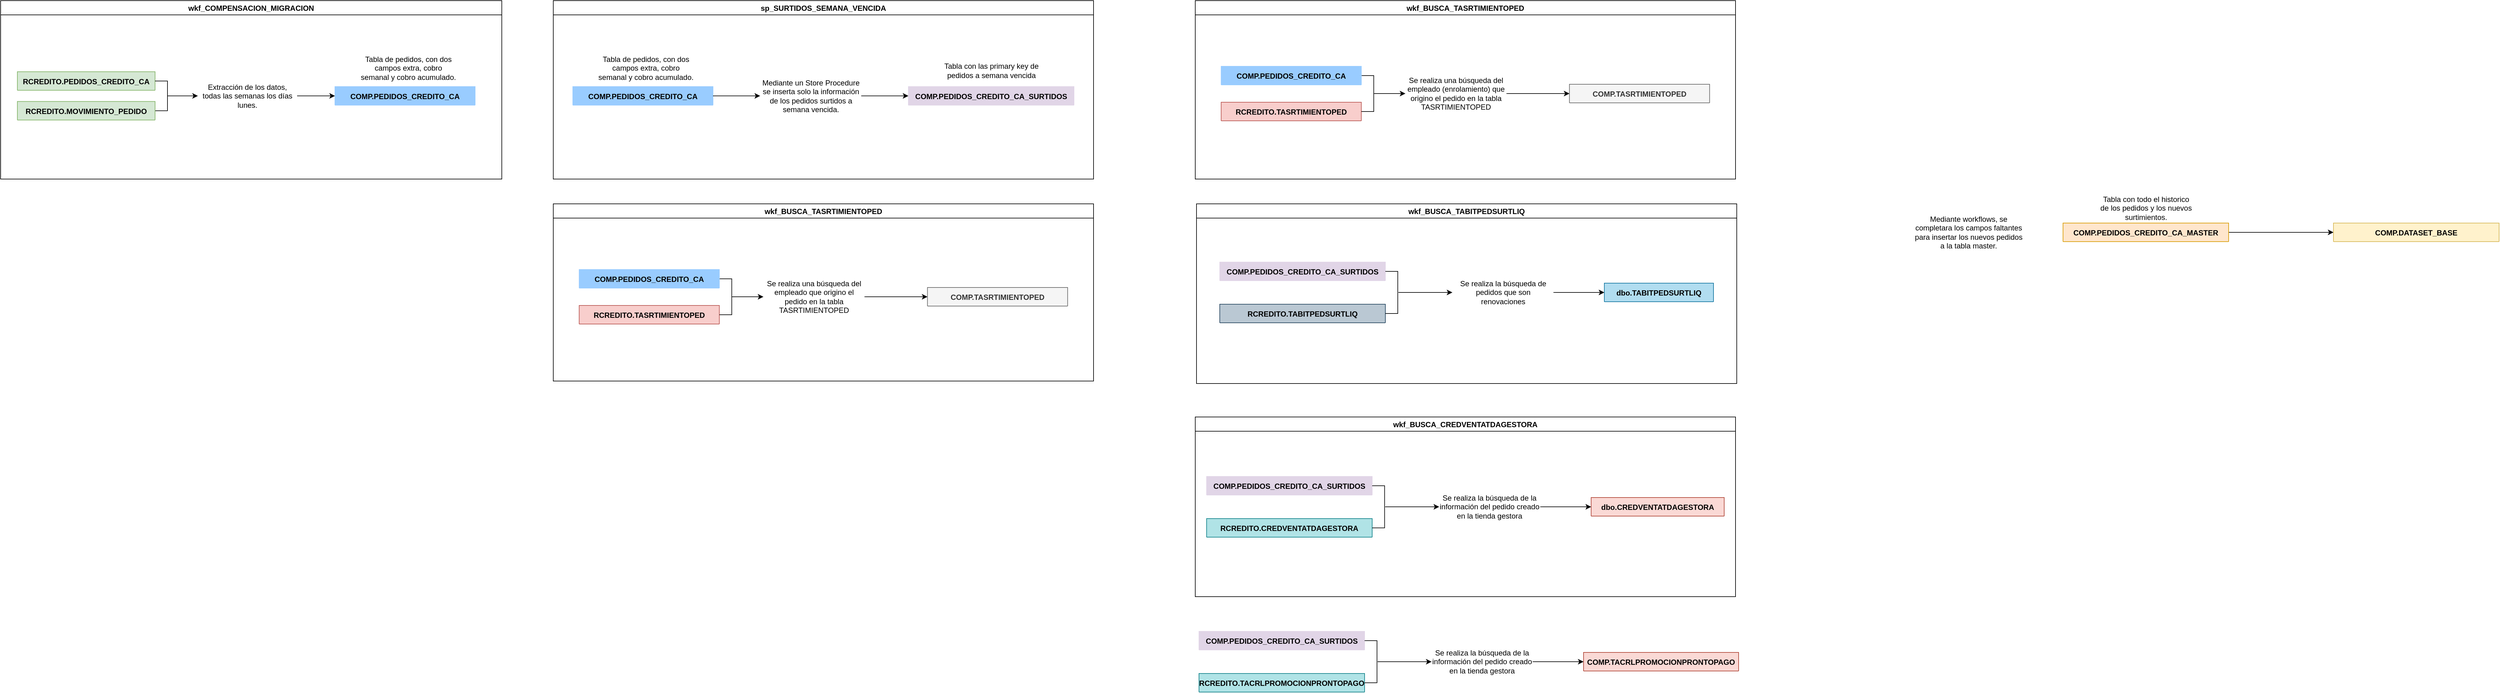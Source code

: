 <mxfile version="13.9.9" type="github">
  <diagram id="7vvKM-h0RmsxbN4j_LpW" name="Page-1">
    <mxGraphModel dx="594" dy="1976" grid="0" gridSize="10" guides="1" tooltips="1" connect="1" arrows="1" fold="1" page="1" pageScale="1" pageWidth="827" pageHeight="1169" background="#FFFFFF" math="0" shadow="0">
      <root>
        <mxCell id="0" />
        <mxCell id="1" parent="0" />
        <mxCell id="TO6H9Lhz3oGzdz73a_7L-95" style="edgeStyle=orthogonalEdgeStyle;rounded=0;orthogonalLoop=1;jettySize=auto;html=1;" parent="1" source="TO6H9Lhz3oGzdz73a_7L-54" target="TO6H9Lhz3oGzdz73a_7L-82" edge="1">
          <mxGeometry relative="1" as="geometry" />
        </mxCell>
        <mxCell id="TO6H9Lhz3oGzdz73a_7L-54" value="COMP.PEDIDOS_CREDITO_CA_MASTER" style="shape=table;startSize=30;container=1;collapsible=1;childLayout=tableLayout;fixedRows=1;rowLines=0;fontStyle=1;align=center;resizeLast=1;fillColor=#ffe6cc;strokeColor=#d79b00;" parent="1" vertex="1" collapsed="1">
          <mxGeometry x="4170" y="236" width="267" height="30" as="geometry">
            <mxRectangle x="2504" y="228" width="210.66" height="1045" as="alternateBounds" />
          </mxGeometry>
        </mxCell>
        <mxCell id="TO6H9Lhz3oGzdz73a_7L-55" value="" style="shape=partialRectangle;collapsible=0;dropTarget=0;pointerEvents=0;fillColor=none;top=0;left=0;bottom=1;right=0;points=[[0,0.5],[1,0.5]];portConstraint=eastwest;" parent="TO6H9Lhz3oGzdz73a_7L-54" vertex="1">
          <mxGeometry y="30" width="210.66" height="30" as="geometry" />
        </mxCell>
        <mxCell id="TO6H9Lhz3oGzdz73a_7L-56" value="PK" style="shape=partialRectangle;connectable=0;fillColor=none;top=0;left=0;bottom=0;right=0;fontStyle=1;overflow=hidden;" parent="TO6H9Lhz3oGzdz73a_7L-55" vertex="1">
          <mxGeometry width="30" height="30" as="geometry" />
        </mxCell>
        <mxCell id="TO6H9Lhz3oGzdz73a_7L-57" value="UniqueID" style="shape=partialRectangle;connectable=0;fillColor=none;top=0;left=0;bottom=0;right=0;align=left;spacingLeft=6;fontStyle=5;overflow=hidden;" parent="TO6H9Lhz3oGzdz73a_7L-55" vertex="1">
          <mxGeometry x="30" width="180.66" height="30" as="geometry" />
        </mxCell>
        <mxCell id="TO6H9Lhz3oGzdz73a_7L-58" value="" style="shape=partialRectangle;collapsible=0;dropTarget=0;pointerEvents=0;fillColor=none;top=0;left=0;bottom=0;right=0;points=[[0,0.5],[1,0.5]];portConstraint=eastwest;" parent="TO6H9Lhz3oGzdz73a_7L-54" vertex="1">
          <mxGeometry y="60" width="210.66" height="935" as="geometry" />
        </mxCell>
        <mxCell id="TO6H9Lhz3oGzdz73a_7L-59" value="" style="shape=partialRectangle;connectable=0;fillColor=none;top=0;left=0;bottom=0;right=0;editable=1;overflow=hidden;" parent="TO6H9Lhz3oGzdz73a_7L-58" vertex="1">
          <mxGeometry width="30" height="935" as="geometry" />
        </mxCell>
        <mxCell id="TO6H9Lhz3oGzdz73a_7L-60" value="FIPAIS&#xa;FICANAL&#xa;FISUCURSAL&#xa;FINOPEDIDO&#xa;FICTEID&#xa;FINOTIENDA&#xa;FIPLAZO&#xa;FDCSALDOCAPITAL&#xa;FDCINTXFINANCIAR&#xa;FIUNIDADNEGOCIO&#xa;FDFECHASURT&#xa;FNIMPORTEABONO&#xa;FIZONAGEO&#xa;FCEMPNUM&#xa;FIPLATAFORMA&#xa;FINOMVTO&#xa;FNMOVPIMP&#xa;FITIPOOP&#xa;FISUCORIG&#xa;FINOPEDANT&#xa;FCEMPNUMSURT&#xa;FCEMPNUMORIGINA&#xa;FCEMPNUMACT&#xa;FINOTIENDAVEND&#xa;FIPAGOPUNTUAL&#xa;FIESSEGURO &#xa;FINOPEDIDOPPSEG &#xa;FITIPOCLIENTE&#xa;SDO_ACTUAL&#xa;MORA_ACTUAL&#xa;SDO_ATRASADO &#xa;SDOTOT_INI&#xa;PERIODOS_CORRIDOS&#xa;SEGMENTOPEDIDO_LIQ&#xa;PEDIDO_SEGURO&#xa;PAISGEO&#xa;CUADRANTEGEO&#xa;ZONAGEO&#xa;FCEMPLEADO_TOP&#xa;BAZ_DIGEMPLEADO&#xa;BAZDIGCANALVEND&#xa;FINOPEDIDOVEND&#xa;EMPLEADOTOPVEND&#xa;FIPAISORIG&#xa;FICANORIG&#xa;EMPLEADOTOPCTO&#xa;COBRO_ACUMULADO_LIQ&#xa;COBRO_SEMANA_LIQ&#xa;SDO_LIQUIDADO_RENOV_LIQ&#xa;PLAZO_LIQ&#xa;TIPO_CLIENTE_LIQ&#xa;PERIODOS_CORRIDOS_LIQ&#xa;SURTIMIENTO_LIQ&#xa;CAP_INI_LIQ&#xa;INT_INI_LIQ&#xa;SDOTOT_INI_LIQ&#xa;FIUNIDADNEGOCIO_LIQ&#xa;ABONONORMAL_LIQ&#xa;SDO_ATRASADO_LIQ&#xa;SEM_ATRASO_LIQ&#xa;SDO_ACTUAL_LIQ&#xa;MORA_ACTUAL_LIQ&#xa;PRIMA_SEGURO&#xa;ATRASO_INI&#xa;EMPLEADO_SURTIO_LIQ" style="shape=partialRectangle;connectable=0;fillColor=none;top=0;left=0;bottom=0;right=0;align=left;spacingLeft=6;overflow=hidden;" parent="TO6H9Lhz3oGzdz73a_7L-58" vertex="1">
          <mxGeometry x="30" width="180.66" height="935" as="geometry" />
        </mxCell>
        <mxCell id="TO6H9Lhz3oGzdz73a_7L-61" value="" style="shape=partialRectangle;collapsible=0;dropTarget=0;pointerEvents=0;fillColor=none;top=0;left=0;bottom=0;right=0;points=[[0,0.5],[1,0.5]];portConstraint=eastwest;" parent="TO6H9Lhz3oGzdz73a_7L-54" vertex="1">
          <mxGeometry y="995" width="210.66" height="30" as="geometry" />
        </mxCell>
        <mxCell id="TO6H9Lhz3oGzdz73a_7L-62" value="" style="shape=partialRectangle;connectable=0;fillColor=none;top=0;left=0;bottom=0;right=0;editable=1;overflow=hidden;" parent="TO6H9Lhz3oGzdz73a_7L-61" vertex="1">
          <mxGeometry width="30" height="30" as="geometry" />
        </mxCell>
        <mxCell id="TO6H9Lhz3oGzdz73a_7L-63" value="" style="shape=partialRectangle;connectable=0;fillColor=none;top=0;left=0;bottom=0;right=0;align=left;spacingLeft=6;overflow=hidden;" parent="TO6H9Lhz3oGzdz73a_7L-61" vertex="1">
          <mxGeometry x="30" width="180.66" height="30" as="geometry" />
        </mxCell>
        <mxCell id="TO6H9Lhz3oGzdz73a_7L-64" value="" style="shape=partialRectangle;collapsible=0;dropTarget=0;pointerEvents=0;fillColor=none;top=0;left=0;bottom=0;right=0;points=[[0,0.5],[1,0.5]];portConstraint=eastwest;" parent="TO6H9Lhz3oGzdz73a_7L-54" vertex="1">
          <mxGeometry y="1025" width="210.66" height="20" as="geometry" />
        </mxCell>
        <mxCell id="TO6H9Lhz3oGzdz73a_7L-65" value="" style="shape=partialRectangle;connectable=0;fillColor=none;top=0;left=0;bottom=0;right=0;editable=1;overflow=hidden;" parent="TO6H9Lhz3oGzdz73a_7L-64" vertex="1">
          <mxGeometry width="30" height="20" as="geometry" />
        </mxCell>
        <mxCell id="TO6H9Lhz3oGzdz73a_7L-66" value="" style="shape=partialRectangle;connectable=0;fillColor=none;top=0;left=0;bottom=0;right=0;align=left;spacingLeft=6;overflow=hidden;" parent="TO6H9Lhz3oGzdz73a_7L-64" vertex="1">
          <mxGeometry x="30" width="180.66" height="20" as="geometry" />
        </mxCell>
        <mxCell id="XvfDKLHzEZaw35lS_-8k-10" value="Mediante workflows, se completara los campos faltantes para insertar los nuevos pedidos a la tabla master." style="text;html=1;strokeColor=none;fillColor=none;align=center;verticalAlign=middle;whiteSpace=wrap;rounded=0;" parent="1" vertex="1">
          <mxGeometry x="3928" y="230" width="180" height="42" as="geometry" />
        </mxCell>
        <mxCell id="XvfDKLHzEZaw35lS_-8k-12" value="Tabla con todo el historico de los pedidos y los nuevos surtimientos." style="text;html=1;strokeColor=none;fillColor=none;align=center;verticalAlign=middle;whiteSpace=wrap;rounded=0;" parent="1" vertex="1">
          <mxGeometry x="4226.5" y="190" width="154" height="44" as="geometry" />
        </mxCell>
        <mxCell id="TO6H9Lhz3oGzdz73a_7L-82" value="COMP.DATASET_BASE" style="shape=table;startSize=30;container=1;collapsible=1;childLayout=tableLayout;fixedRows=1;rowLines=0;fontStyle=1;align=center;resizeLast=1;fillColor=#fff2cc;strokeColor=#d6b656;" parent="1" vertex="1" collapsed="1">
          <mxGeometry x="4606" y="236" width="267" height="30" as="geometry">
            <mxRectangle x="2940" y="228" width="210.66" height="1225.582" as="alternateBounds" />
          </mxGeometry>
        </mxCell>
        <mxCell id="TO6H9Lhz3oGzdz73a_7L-83" value="" style="shape=partialRectangle;collapsible=0;dropTarget=0;pointerEvents=0;fillColor=none;top=0;left=0;bottom=1;right=0;points=[[0,0.5],[1,0.5]];portConstraint=eastwest;" parent="TO6H9Lhz3oGzdz73a_7L-82" vertex="1">
          <mxGeometry y="30" width="210.66" height="30" as="geometry" />
        </mxCell>
        <mxCell id="TO6H9Lhz3oGzdz73a_7L-84" value="PK" style="shape=partialRectangle;connectable=0;fillColor=none;top=0;left=0;bottom=0;right=0;fontStyle=1;overflow=hidden;" parent="TO6H9Lhz3oGzdz73a_7L-83" vertex="1">
          <mxGeometry width="30" height="30" as="geometry" />
        </mxCell>
        <mxCell id="TO6H9Lhz3oGzdz73a_7L-85" value="UniqueID" style="shape=partialRectangle;connectable=0;fillColor=none;top=0;left=0;bottom=0;right=0;align=left;spacingLeft=6;fontStyle=5;overflow=hidden;" parent="TO6H9Lhz3oGzdz73a_7L-83" vertex="1">
          <mxGeometry x="30" width="180.66" height="30" as="geometry" />
        </mxCell>
        <mxCell id="TO6H9Lhz3oGzdz73a_7L-86" value="" style="shape=partialRectangle;collapsible=0;dropTarget=0;pointerEvents=0;fillColor=none;top=0;left=0;bottom=0;right=0;points=[[0,0.5],[1,0.5]];portConstraint=eastwest;" parent="TO6H9Lhz3oGzdz73a_7L-82" vertex="1">
          <mxGeometry y="60" width="210.66" height="1115" as="geometry" />
        </mxCell>
        <mxCell id="TO6H9Lhz3oGzdz73a_7L-87" value="" style="shape=partialRectangle;connectable=0;fillColor=none;top=0;left=0;bottom=0;right=0;editable=1;overflow=hidden;" parent="TO6H9Lhz3oGzdz73a_7L-86" vertex="1">
          <mxGeometry width="30" height="1115" as="geometry" />
        </mxCell>
        <mxCell id="TO6H9Lhz3oGzdz73a_7L-88" value="﻿FIPAISID&#xa;FICANAL&#xa;FISUCURSAL&#xa;FINOPEDIDO&#xa;SURTIMIENTO&#xa;ABONONORMAL&#xa;PLAZO&#xa;SDO_ACTUAL&#xa;MORA_ACTUAL&#xa;SDO_ATRASADO&#xa;CAP_INI&#xa;INT_INI&#xa;SDOTOT_INI&#xa;FIUNIDADNEGOCIO&#xa;PERIODOS_CORRIDOS&#xa;PAISCU&#xa;CANALCU&#xa;SUCURSALCU&#xa;FOLIO&#xa;TIPO_CLIENTE&#xa;SEM_ATRASO&#xa;FINGCIOID&#xa;FINOTIENDA&#xa;FICTEID&#xa;FIDIGITOVER&#xa;FCEMPNUM&#xa;SEGMENTO&#xa;FIDEPTOID&#xa;ZONACOBZA&#xa;PEDIDO_LIQ&#xa;PEDIDO_SEGURO&#xa;PAISGEO&#xa;CUADRANTEGEO&#xa;ZONAGEO&#xa;FCEMPLEADO_TOP&#xa;COBRO_ACUMULADO&#xa;COBRO_SEMANA&#xa;BAZ_DIGEMPLEADO&#xa;BAZDIG&#xa;FCEMPNUMORIGINA&#xa;CANALVEND&#xa;FINOTIENDAVEND&#xa;FINOPEDIDOVEND&#xa;EMPLEADOTOPVEND&#xa;FIPAISORIG&#xa;FICANORIG&#xa;FISUCORIG&#xa;FINOPEDANT&#xa;EMPLEADOTOPCTO&#xa;COBRO_ACUMULADO_LIQ&#xa;COBRO_SEMANA_LIQ&#xa;SDO_LIQUIDADO_RENOV_LIQ&#xa;PLAZO_LIQ&#xa;TIPO_CLIENTE_LIQ&#xa;PERIODOS_CORRIDOS_LIQ&#xa;SURTIMIENTO_LIQ&#xa;CAP_INI_LIQ&#xa;INT_INI_LIQ&#xa;SDOTOT_INI_LIQ&#xa;FIUNIDADNEGOCIO_LIQ&#xa;ABONONORMAL_LIQ&#xa;SDO_ATRASADO_LIQ&#xa;SEM_ATRASO_LIQ&#xa;SDO_ACTUAL_LIQ&#xa;MORA_ACTUAL_LIQ&#xa;PRIMA_SEGURO&#xa;FIESSEGURO&#xa;ATRASO_INI&#xa;EMPLEADO_SURTIO_LIQ&#xa;PAGO_PUNTUAL&#xa;PAIS_SOL&#xa;CANAL_SOL&#xa;SUCURSAL_SOL&#xa;NUMSOLICITUD&#xa;TIPO_SOL&#xa;FECHA_AUT&#xa;MARCAS&#xa;EMP_SOL&#xa;EMP_AUT" style="shape=partialRectangle;connectable=0;fillColor=none;top=0;left=0;bottom=0;right=0;align=left;spacingLeft=6;overflow=hidden;" parent="TO6H9Lhz3oGzdz73a_7L-86" vertex="1">
          <mxGeometry x="30" width="180.66" height="1115" as="geometry" />
        </mxCell>
        <mxCell id="TO6H9Lhz3oGzdz73a_7L-89" value="" style="shape=partialRectangle;collapsible=0;dropTarget=0;pointerEvents=0;fillColor=none;top=0;left=0;bottom=0;right=0;points=[[0,0.5],[1,0.5]];portConstraint=eastwest;" parent="TO6H9Lhz3oGzdz73a_7L-82" vertex="1">
          <mxGeometry y="1175" width="210.66" height="30" as="geometry" />
        </mxCell>
        <mxCell id="TO6H9Lhz3oGzdz73a_7L-90" value="" style="shape=partialRectangle;connectable=0;fillColor=none;top=0;left=0;bottom=0;right=0;editable=1;overflow=hidden;" parent="TO6H9Lhz3oGzdz73a_7L-89" vertex="1">
          <mxGeometry width="30" height="30" as="geometry" />
        </mxCell>
        <mxCell id="TO6H9Lhz3oGzdz73a_7L-91" value="" style="shape=partialRectangle;connectable=0;fillColor=none;top=0;left=0;bottom=0;right=0;align=left;spacingLeft=6;overflow=hidden;" parent="TO6H9Lhz3oGzdz73a_7L-89" vertex="1">
          <mxGeometry x="30" width="180.66" height="30" as="geometry" />
        </mxCell>
        <mxCell id="TO6H9Lhz3oGzdz73a_7L-92" value="" style="shape=partialRectangle;collapsible=0;dropTarget=0;pointerEvents=0;fillColor=none;top=0;left=0;bottom=0;right=0;points=[[0,0.5],[1,0.5]];portConstraint=eastwest;" parent="TO6H9Lhz3oGzdz73a_7L-82" vertex="1">
          <mxGeometry y="1205" width="210.66" height="20" as="geometry" />
        </mxCell>
        <mxCell id="TO6H9Lhz3oGzdz73a_7L-93" value="" style="shape=partialRectangle;connectable=0;fillColor=none;top=0;left=0;bottom=0;right=0;editable=1;overflow=hidden;" parent="TO6H9Lhz3oGzdz73a_7L-92" vertex="1">
          <mxGeometry width="30" height="20" as="geometry" />
        </mxCell>
        <mxCell id="TO6H9Lhz3oGzdz73a_7L-94" value="" style="shape=partialRectangle;connectable=0;fillColor=none;top=0;left=0;bottom=0;right=0;align=left;spacingLeft=6;overflow=hidden;" parent="TO6H9Lhz3oGzdz73a_7L-92" vertex="1">
          <mxGeometry x="30" width="180.66" height="20" as="geometry" />
        </mxCell>
        <mxCell id="hutU6tRgzpRyq-CcQM-8-56" value="wkf_COMPENSACION_MIGRACION" style="swimlane;" parent="1" vertex="1">
          <mxGeometry x="845" y="-123" width="808" height="288" as="geometry">
            <mxRectangle x="845" y="-123" width="229" height="23" as="alternateBounds" />
          </mxGeometry>
        </mxCell>
        <mxCell id="hutU6tRgzpRyq-CcQM-8-161" value="RCREDITO.PEDIDOS_CREDITO_CA" style="shape=table;startSize=30;container=1;collapsible=1;childLayout=tableLayout;fixedRows=1;rowLines=0;fontStyle=1;align=center;resizeLast=1;fillColor=#d5e8d4;strokeColor=#82b366;" parent="hutU6tRgzpRyq-CcQM-8-56" vertex="1" collapsed="1">
          <mxGeometry x="27" y="114.75" width="222" height="30" as="geometry">
            <mxRectangle x="862" y="204" width="190" height="1200" as="alternateBounds" />
          </mxGeometry>
        </mxCell>
        <mxCell id="hutU6tRgzpRyq-CcQM-8-162" value="" style="shape=partialRectangle;collapsible=0;dropTarget=0;pointerEvents=0;fillColor=none;top=0;left=0;bottom=1;right=0;points=[[0,0.5],[1,0.5]];portConstraint=eastwest;" parent="hutU6tRgzpRyq-CcQM-8-161" vertex="1">
          <mxGeometry y="30" width="190" height="30" as="geometry" />
        </mxCell>
        <mxCell id="hutU6tRgzpRyq-CcQM-8-163" value="PK" style="shape=partialRectangle;connectable=0;fillColor=none;top=0;left=0;bottom=0;right=0;fontStyle=1;overflow=hidden;" parent="hutU6tRgzpRyq-CcQM-8-162" vertex="1">
          <mxGeometry width="30" height="30" as="geometry" />
        </mxCell>
        <mxCell id="hutU6tRgzpRyq-CcQM-8-164" value="UniqueID" style="shape=partialRectangle;connectable=0;fillColor=none;top=0;left=0;bottom=0;right=0;align=left;spacingLeft=6;fontStyle=5;overflow=hidden;" parent="hutU6tRgzpRyq-CcQM-8-162" vertex="1">
          <mxGeometry x="30" width="160" height="30" as="geometry" />
        </mxCell>
        <mxCell id="hutU6tRgzpRyq-CcQM-8-165" value="" style="shape=partialRectangle;collapsible=0;dropTarget=0;pointerEvents=0;fillColor=none;top=0;left=0;bottom=0;right=0;points=[[0,0.5],[1,0.5]];portConstraint=eastwest;" parent="hutU6tRgzpRyq-CcQM-8-161" vertex="1">
          <mxGeometry y="60" width="190" height="1140" as="geometry" />
        </mxCell>
        <mxCell id="hutU6tRgzpRyq-CcQM-8-166" value="" style="shape=partialRectangle;connectable=0;fillColor=none;top=0;left=0;bottom=0;right=0;editable=1;overflow=hidden;" parent="hutU6tRgzpRyq-CcQM-8-165" vertex="1">
          <mxGeometry width="30" height="1140" as="geometry" />
        </mxCell>
        <mxCell id="hutU6tRgzpRyq-CcQM-8-167" value="FIPAISID&#xa;FICANAL&#xa;FISUCURSAL&#xa;FINOPEDIDO&#xa;FINGCIOID&#xa;FINOTIENDA&#xa;FICTEID&#xa;FIDIGITOVER&#xa;FDFECHASURT&#xa;FDINIPER&#xa;FNIMPORTEABONO&#xa;FDULTPAGO&#xa;FNIMPORTEULTPAGO&#xa;FIPLAZO&#xa;FIPERIODO&#xa;FNENGANCHE&#xa;FNSALDO&#xa;FNMORATORIOS&#xa;FNSALDOATRASADO&#xa;FIPERVENCIDOS&#xa;FIPERINACTIVIDAD&#xa;FIPERATRASO&#xa;FIPERATRAACUM&#xa;FICLASIFCUENTA&#xa;FINOGESTIONES&#xa;FIGESTSINCOBRO&#xa;FDULTIMAVISITA&#xa;FIRESULUVISITA&#xa;FINOPAGOS&#xa;FDULTIMOABONO&#xa;FNULTIMOABONO&#xa;FNULTABONOMORA&#xa;FNBONIFICA&#xa;FNIMPPAGARBONIF&#xa;FIPEDSTATUS&#xa;FDFECULTACT&#xa;FIDESPID&#xa;FNSDOANTMORA&#xa;FINOVECESATR&#xa;FIRUTA&#xa;FDCSALDOCAPITAL&#xa;FDCINTXFINANCIAR&#xa;FDCSALDOORIGINAL&#xa;FDCINTTOTXATRASO&#xa;FIPAGOSCAPITAL&#xa;FIPAGOSINTERESES&#xa;FCOBSERVACION&#xa;FIDEPTOID&#xa;FIZONAID&#xa;FCEMPNUM&#xa;FDFECHACANC&#xa;FNCREDVARIOS&#xa;FISEMATRAS&#xa;FITIPODEPTO&#xa;FIUNIDADNEGOCIO&#xa;FNPRECIOD&#xa;FIIDZONACOBZA&#xa;FIIDORIGEN&#xa;FNIMPTOTVENTA&#xa;FIEMISION&#xa;FISERIE&#xa;FIPERACTUAL&#xa;FIPERCORRIDO&#xa;FISTATUSEMISION&#xa;FCFOLIOPARAM&#xa;FITIPOCLIENTE&#xa;FIDIASSERV&#xa;FIDIASGRACIA&#xa;FISTATUSREGIONAL&#xa;FCEMPNUMET&#xa;FNIMPPAGADO&#xa;FNIMPDEVENG&#xa;FNULTIMPMORA&#xa;FCSTATCARTERA&#xa;FCCLASCAR&#xa;FISALDOIDNCALVENC&#xa;FISOLICITUDID&#xa;FIPAISCU&#xa;FICANALCU&#xa;FISUCURSALCU&#xa;FIFOLIO" style="shape=partialRectangle;connectable=0;fillColor=none;top=0;left=0;bottom=0;right=0;align=left;spacingLeft=6;overflow=hidden;" parent="hutU6tRgzpRyq-CcQM-8-165" vertex="1">
          <mxGeometry x="30" width="160" height="1140" as="geometry" />
        </mxCell>
        <mxCell id="hutU6tRgzpRyq-CcQM-8-168" value="COMP.PEDIDOS_CREDITO_CA" style="shape=table;startSize=30;container=1;collapsible=1;childLayout=tableLayout;fixedRows=1;rowLines=0;fontStyle=1;align=center;resizeLast=1;fillColor=#99CCFF;strokeColor=#99CCFF;" parent="hutU6tRgzpRyq-CcQM-8-56" vertex="1" collapsed="1">
          <mxGeometry x="539" y="138.75" width="226" height="30" as="geometry">
            <mxRectangle x="1374" y="228" width="188" height="1225.757" as="alternateBounds" />
          </mxGeometry>
        </mxCell>
        <mxCell id="hutU6tRgzpRyq-CcQM-8-169" value="" style="shape=partialRectangle;collapsible=0;dropTarget=0;pointerEvents=0;fillColor=none;top=0;left=0;bottom=1;right=0;points=[[0,0.5],[1,0.5]];portConstraint=eastwest;" parent="hutU6tRgzpRyq-CcQM-8-168" vertex="1">
          <mxGeometry y="30" width="188" height="30" as="geometry" />
        </mxCell>
        <mxCell id="hutU6tRgzpRyq-CcQM-8-170" value="PK" style="shape=partialRectangle;connectable=0;fillColor=none;top=0;left=0;bottom=0;right=0;fontStyle=1;overflow=hidden;" parent="hutU6tRgzpRyq-CcQM-8-169" vertex="1">
          <mxGeometry width="30" height="30" as="geometry" />
        </mxCell>
        <mxCell id="hutU6tRgzpRyq-CcQM-8-171" value="UniqueID" style="shape=partialRectangle;connectable=0;fillColor=none;top=0;left=0;bottom=0;right=0;align=left;spacingLeft=6;fontStyle=5;overflow=hidden;" parent="hutU6tRgzpRyq-CcQM-8-169" vertex="1">
          <mxGeometry x="30" width="158" height="30" as="geometry" />
        </mxCell>
        <mxCell id="hutU6tRgzpRyq-CcQM-8-172" value="" style="shape=partialRectangle;collapsible=0;dropTarget=0;pointerEvents=0;fillColor=none;top=0;left=0;bottom=0;right=0;points=[[0,0.5],[1,0.5]];portConstraint=eastwest;" parent="hutU6tRgzpRyq-CcQM-8-168" vertex="1">
          <mxGeometry y="60" width="188" height="1165" as="geometry" />
        </mxCell>
        <mxCell id="hutU6tRgzpRyq-CcQM-8-173" value="" style="shape=partialRectangle;connectable=0;fillColor=none;top=0;left=0;bottom=0;right=0;editable=1;overflow=hidden;" parent="hutU6tRgzpRyq-CcQM-8-172" vertex="1">
          <mxGeometry width="30" height="1165" as="geometry" />
        </mxCell>
        <mxCell id="hutU6tRgzpRyq-CcQM-8-174" value="FIPAISID&#xa;FICANAL&#xa;FISUCURSAL&#xa;FINOPEDIDO&#xa;FINGCIOID&#xa;FINOTIENDA&#xa;FICTEID&#xa;FIDIGITOVER&#xa;FDFECHASURT&#xa;FDINIPER&#xa;FNIMPORTEABONO&#xa;FDULTPAGO&#xa;FNIMPORTEULTPAGO&#xa;FIPLAZO&#xa;FIPERIODO&#xa;FNENGANCHE&#xa;FNSALDO&#xa;FNMORATORIOS&#xa;FNSALDOATRASADO&#xa;FIPERVENCIDOS&#xa;FIPERINACTIVIDAD&#xa;FIPERATRASO&#xa;FIPERATRAACUM&#xa;FICLASIFCUENTA&#xa;FINOGESTIONES&#xa;FIGESTSINCOBRO&#xa;FDULTIMAVISITA&#xa;FIRESULUVISITA&#xa;FINOPAGOS&#xa;FDULTIMOABONO&#xa;FNULTIMOABONO&#xa;FNULTABONOMORA&#xa;FNBONIFICA&#xa;FNIMPPAGARBONIF&#xa;FIPEDSTATUS&#xa;FDFECULTACT&#xa;FIDESPID&#xa;FNSDOANTMORA&#xa;FINOVECESATR&#xa;FIRUTA&#xa;FDCSALDOCAPITAL&#xa;FDCINTXFINANCIAR&#xa;FDCSALDOORIGINAL&#xa;FDCINTTOTXATRASO&#xa;FIPAGOSCAPITAL&#xa;FIPAGOSINTERESES&#xa;FCOBSERVACION&#xa;FIDEPTOID&#xa;FIZONAID&#xa;FCEMPNUM&#xa;FDFECHACANC&#xa;FNCREDVARIOS&#xa;FISEMATRAS&#xa;FITIPODEPTO&#xa;FIUNIDADNEGOCIO&#xa;FNPRECIOD&#xa;FIIDZONACOBZA&#xa;FIIDORIGEN&#xa;FNIMPTOTVENTA&#xa;FIEMISION&#xa;FISERIE&#xa;FIPERACTUAL&#xa;FIPERCORRIDO&#xa;FISTATUSEMISION&#xa;FCFOLIOPARAM&#xa;FITIPOCLIENTE&#xa;FIDIASSERV&#xa;FIDIASGRACIA&#xa;FISTATUSREGIONAL&#xa;FCEMPNUMET&#xa;FNIMPPAGADO&#xa;FNIMPDEVENG&#xa;FNULTIMPMORA&#xa;FCSTATCARTERA&#xa;FCCLASCAR&#xa;FISALDOIDNCALVENC&#xa;FISOLICITUDID&#xa;FIPAISCU&#xa;FICANALCU&#xa;FISUCURSALCU&#xa;FIFOLIO&#xa;FNCOBROSEM&#xa;FNCOBROACUM&#xa;" style="shape=partialRectangle;connectable=0;fillColor=none;top=0;left=0;bottom=0;right=0;align=left;spacingLeft=6;overflow=hidden;" parent="hutU6tRgzpRyq-CcQM-8-172" vertex="1">
          <mxGeometry x="30" width="158" height="1165" as="geometry" />
        </mxCell>
        <mxCell id="hutU6tRgzpRyq-CcQM-8-175" style="edgeStyle=orthogonalEdgeStyle;rounded=0;orthogonalLoop=1;jettySize=auto;html=1;endArrow=none;endFill=0;startArrow=classic;startFill=1;" parent="hutU6tRgzpRyq-CcQM-8-56" source="hutU6tRgzpRyq-CcQM-8-176" edge="1">
          <mxGeometry relative="1" as="geometry">
            <mxPoint x="269" y="153.75" as="targetPoint" />
          </mxGeometry>
        </mxCell>
        <mxCell id="hutU6tRgzpRyq-CcQM-8-176" value="Extracción de los datos, todas las semanas los días lunes." style="text;html=1;strokeColor=none;fillColor=none;align=center;verticalAlign=middle;whiteSpace=wrap;rounded=0;" parent="hutU6tRgzpRyq-CcQM-8-56" vertex="1">
          <mxGeometry x="318" y="100.25" width="160" height="107" as="geometry" />
        </mxCell>
        <mxCell id="hutU6tRgzpRyq-CcQM-8-160" style="edgeStyle=orthogonalEdgeStyle;rounded=0;orthogonalLoop=1;jettySize=auto;html=1;" parent="hutU6tRgzpRyq-CcQM-8-56" source="hutU6tRgzpRyq-CcQM-8-176" target="hutU6tRgzpRyq-CcQM-8-168" edge="1">
          <mxGeometry relative="1" as="geometry" />
        </mxCell>
        <mxCell id="hutU6tRgzpRyq-CcQM-8-177" value="Tabla de pedidos, con dos campos extra, cobro semanal y cobro acumulado." style="text;html=1;strokeColor=none;fillColor=none;align=center;verticalAlign=middle;whiteSpace=wrap;rounded=0;" parent="hutU6tRgzpRyq-CcQM-8-56" vertex="1">
          <mxGeometry x="578.5" y="80.75" width="157" height="56" as="geometry" />
        </mxCell>
        <mxCell id="hutU6tRgzpRyq-CcQM-8-178" style="edgeStyle=orthogonalEdgeStyle;rounded=0;orthogonalLoop=1;jettySize=auto;html=1;entryX=1;entryY=0.5;entryDx=0;entryDy=0;endArrow=none;endFill=0;" parent="hutU6tRgzpRyq-CcQM-8-56" source="hutU6tRgzpRyq-CcQM-8-179" target="hutU6tRgzpRyq-CcQM-8-161" edge="1">
          <mxGeometry relative="1" as="geometry">
            <Array as="points">
              <mxPoint x="269" y="177.75" />
              <mxPoint x="269" y="129.75" />
            </Array>
          </mxGeometry>
        </mxCell>
        <mxCell id="hutU6tRgzpRyq-CcQM-8-179" value="RCREDITO.MOVIMIENTO_PEDIDO" style="shape=table;startSize=30;container=1;collapsible=1;childLayout=tableLayout;fixedRows=1;rowLines=0;fontStyle=1;align=center;resizeLast=1;fillColor=#d5e8d4;strokeColor=#82b366;" parent="hutU6tRgzpRyq-CcQM-8-56" vertex="1" collapsed="1">
          <mxGeometry x="27" y="162.75" width="222" height="30" as="geometry">
            <mxRectangle x="862" y="252" width="190" height="253" as="alternateBounds" />
          </mxGeometry>
        </mxCell>
        <mxCell id="hutU6tRgzpRyq-CcQM-8-180" value="" style="shape=partialRectangle;collapsible=0;dropTarget=0;pointerEvents=0;fillColor=none;top=0;left=0;bottom=1;right=0;points=[[0,0.5],[1,0.5]];portConstraint=eastwest;" parent="hutU6tRgzpRyq-CcQM-8-179" vertex="1">
          <mxGeometry y="30" width="190" height="30" as="geometry" />
        </mxCell>
        <mxCell id="hutU6tRgzpRyq-CcQM-8-181" value="PK" style="shape=partialRectangle;connectable=0;fillColor=none;top=0;left=0;bottom=0;right=0;fontStyle=1;overflow=hidden;" parent="hutU6tRgzpRyq-CcQM-8-180" vertex="1">
          <mxGeometry width="30" height="30" as="geometry" />
        </mxCell>
        <mxCell id="hutU6tRgzpRyq-CcQM-8-182" value="UniqueID" style="shape=partialRectangle;connectable=0;fillColor=none;top=0;left=0;bottom=0;right=0;align=left;spacingLeft=6;fontStyle=5;overflow=hidden;" parent="hutU6tRgzpRyq-CcQM-8-180" vertex="1">
          <mxGeometry x="30" width="160" height="30" as="geometry" />
        </mxCell>
        <mxCell id="hutU6tRgzpRyq-CcQM-8-183" value="" style="shape=partialRectangle;collapsible=0;dropTarget=0;pointerEvents=0;fillColor=none;top=0;left=0;bottom=0;right=0;points=[[0,0.5],[1,0.5]];portConstraint=eastwest;" parent="hutU6tRgzpRyq-CcQM-8-179" vertex="1">
          <mxGeometry y="60" width="190" height="193" as="geometry" />
        </mxCell>
        <mxCell id="hutU6tRgzpRyq-CcQM-8-184" value="" style="shape=partialRectangle;connectable=0;fillColor=none;top=0;left=0;bottom=0;right=0;editable=1;overflow=hidden;" parent="hutU6tRgzpRyq-CcQM-8-183" vertex="1">
          <mxGeometry width="30" height="193" as="geometry" />
        </mxCell>
        <mxCell id="hutU6tRgzpRyq-CcQM-8-185" value="FIPAISID&#xa;FICANAL&#xa;FISUCURSAL&#xa;FINOPEDIDO&#xa;FINOMOVTO&#xa;FINOTRANSAC&#xa;FITIPOOP&#xa;FDFECMOVTOPED&#xa;FIMOVPCARABO&#xa;FNMOVPIMP&#xa;FCUSERID&#xa;FCWS&#xa;FICONCEPMOV" style="shape=partialRectangle;connectable=0;fillColor=none;top=0;left=0;bottom=0;right=0;align=left;spacingLeft=6;overflow=hidden;" parent="hutU6tRgzpRyq-CcQM-8-183" vertex="1">
          <mxGeometry x="30" width="160" height="193" as="geometry" />
        </mxCell>
        <mxCell id="hutU6tRgzpRyq-CcQM-8-186" value="sp_SURTIDOS_SEMANA_VENCIDA" style="swimlane;" parent="1" vertex="1">
          <mxGeometry x="1736" y="-123" width="871" height="288" as="geometry">
            <mxRectangle x="845" y="-123" width="229" height="23" as="alternateBounds" />
          </mxGeometry>
        </mxCell>
        <mxCell id="hutU6tRgzpRyq-CcQM-8-272" value="COMP.PEDIDOS_CREDITO_CA" style="shape=table;startSize=30;container=1;collapsible=1;childLayout=tableLayout;fixedRows=1;rowLines=0;fontStyle=1;align=center;resizeLast=1;fillColor=#99CCFF;strokeColor=#99CCFF;" parent="hutU6tRgzpRyq-CcQM-8-186" vertex="1" collapsed="1">
          <mxGeometry x="31.5" y="138.75" width="226" height="30" as="geometry">
            <mxRectangle x="1374" y="228" width="188" height="1225.757" as="alternateBounds" />
          </mxGeometry>
        </mxCell>
        <mxCell id="hutU6tRgzpRyq-CcQM-8-273" value="" style="shape=partialRectangle;collapsible=0;dropTarget=0;pointerEvents=0;fillColor=none;top=0;left=0;bottom=1;right=0;points=[[0,0.5],[1,0.5]];portConstraint=eastwest;" parent="hutU6tRgzpRyq-CcQM-8-272" vertex="1">
          <mxGeometry y="30" width="188" height="30" as="geometry" />
        </mxCell>
        <mxCell id="hutU6tRgzpRyq-CcQM-8-274" value="PK" style="shape=partialRectangle;connectable=0;fillColor=none;top=0;left=0;bottom=0;right=0;fontStyle=1;overflow=hidden;" parent="hutU6tRgzpRyq-CcQM-8-273" vertex="1">
          <mxGeometry width="30" height="30" as="geometry" />
        </mxCell>
        <mxCell id="hutU6tRgzpRyq-CcQM-8-275" value="UniqueID" style="shape=partialRectangle;connectable=0;fillColor=none;top=0;left=0;bottom=0;right=0;align=left;spacingLeft=6;fontStyle=5;overflow=hidden;" parent="hutU6tRgzpRyq-CcQM-8-273" vertex="1">
          <mxGeometry x="30" width="158" height="30" as="geometry" />
        </mxCell>
        <mxCell id="hutU6tRgzpRyq-CcQM-8-276" value="" style="shape=partialRectangle;collapsible=0;dropTarget=0;pointerEvents=0;fillColor=none;top=0;left=0;bottom=0;right=0;points=[[0,0.5],[1,0.5]];portConstraint=eastwest;" parent="hutU6tRgzpRyq-CcQM-8-272" vertex="1">
          <mxGeometry y="60" width="188" height="1165" as="geometry" />
        </mxCell>
        <mxCell id="hutU6tRgzpRyq-CcQM-8-277" value="" style="shape=partialRectangle;connectable=0;fillColor=none;top=0;left=0;bottom=0;right=0;editable=1;overflow=hidden;" parent="hutU6tRgzpRyq-CcQM-8-276" vertex="1">
          <mxGeometry width="30" height="1165" as="geometry" />
        </mxCell>
        <mxCell id="hutU6tRgzpRyq-CcQM-8-278" value="FIPAISID&#xa;FICANAL&#xa;FISUCURSAL&#xa;FINOPEDIDO&#xa;FINGCIOID&#xa;FINOTIENDA&#xa;FICTEID&#xa;FIDIGITOVER&#xa;FDFECHASURT&#xa;FDINIPER&#xa;FNIMPORTEABONO&#xa;FDULTPAGO&#xa;FNIMPORTEULTPAGO&#xa;FIPLAZO&#xa;FIPERIODO&#xa;FNENGANCHE&#xa;FNSALDO&#xa;FNMORATORIOS&#xa;FNSALDOATRASADO&#xa;FIPERVENCIDOS&#xa;FIPERINACTIVIDAD&#xa;FIPERATRASO&#xa;FIPERATRAACUM&#xa;FICLASIFCUENTA&#xa;FINOGESTIONES&#xa;FIGESTSINCOBRO&#xa;FDULTIMAVISITA&#xa;FIRESULUVISITA&#xa;FINOPAGOS&#xa;FDULTIMOABONO&#xa;FNULTIMOABONO&#xa;FNULTABONOMORA&#xa;FNBONIFICA&#xa;FNIMPPAGARBONIF&#xa;FIPEDSTATUS&#xa;FDFECULTACT&#xa;FIDESPID&#xa;FNSDOANTMORA&#xa;FINOVECESATR&#xa;FIRUTA&#xa;FDCSALDOCAPITAL&#xa;FDCINTXFINANCIAR&#xa;FDCSALDOORIGINAL&#xa;FDCINTTOTXATRASO&#xa;FIPAGOSCAPITAL&#xa;FIPAGOSINTERESES&#xa;FCOBSERVACION&#xa;FIDEPTOID&#xa;FIZONAID&#xa;FCEMPNUM&#xa;FDFECHACANC&#xa;FNCREDVARIOS&#xa;FISEMATRAS&#xa;FITIPODEPTO&#xa;FIUNIDADNEGOCIO&#xa;FNPRECIOD&#xa;FIIDZONACOBZA&#xa;FIIDORIGEN&#xa;FNIMPTOTVENTA&#xa;FIEMISION&#xa;FISERIE&#xa;FIPERACTUAL&#xa;FIPERCORRIDO&#xa;FISTATUSEMISION&#xa;FCFOLIOPARAM&#xa;FITIPOCLIENTE&#xa;FIDIASSERV&#xa;FIDIASGRACIA&#xa;FISTATUSREGIONAL&#xa;FCEMPNUMET&#xa;FNIMPPAGADO&#xa;FNIMPDEVENG&#xa;FNULTIMPMORA&#xa;FCSTATCARTERA&#xa;FCCLASCAR&#xa;FISALDOIDNCALVENC&#xa;FISOLICITUDID&#xa;FIPAISCU&#xa;FICANALCU&#xa;FISUCURSALCU&#xa;FIFOLIO&#xa;FNCOBROSEM&#xa;FNCOBROACUM&#xa;" style="shape=partialRectangle;connectable=0;fillColor=none;top=0;left=0;bottom=0;right=0;align=left;spacingLeft=6;overflow=hidden;" parent="hutU6tRgzpRyq-CcQM-8-276" vertex="1">
          <mxGeometry x="30" width="158" height="1165" as="geometry" />
        </mxCell>
        <mxCell id="hutU6tRgzpRyq-CcQM-8-279" value="Tabla de pedidos, con dos campos extra, cobro semanal y cobro acumulado." style="text;html=1;strokeColor=none;fillColor=none;align=center;verticalAlign=middle;whiteSpace=wrap;rounded=0;" parent="hutU6tRgzpRyq-CcQM-8-186" vertex="1">
          <mxGeometry x="71" y="80.75" width="157" height="56" as="geometry" />
        </mxCell>
        <mxCell id="hutU6tRgzpRyq-CcQM-8-280" value="COMP.PEDIDOS_CREDITO_CA_SURTIDOS" style="shape=table;startSize=30;container=1;collapsible=1;childLayout=tableLayout;fixedRows=1;rowLines=0;fontStyle=1;align=center;resizeLast=1;strokeColor=#E1D5E7;fillColor=#E1D5E7;" parent="hutU6tRgzpRyq-CcQM-8-186" vertex="1" collapsed="1">
          <mxGeometry x="572.5" y="138.75" width="267" height="30" as="geometry">
            <mxRectangle x="572.5" y="138.75" width="210.66" height="245.033" as="alternateBounds" />
          </mxGeometry>
        </mxCell>
        <mxCell id="hutU6tRgzpRyq-CcQM-8-281" value="" style="shape=partialRectangle;collapsible=0;dropTarget=0;pointerEvents=0;fillColor=none;top=0;left=0;bottom=1;right=0;points=[[0,0.5],[1,0.5]];portConstraint=eastwest;" parent="hutU6tRgzpRyq-CcQM-8-280" vertex="1">
          <mxGeometry y="30" width="210.66" height="30" as="geometry" />
        </mxCell>
        <mxCell id="hutU6tRgzpRyq-CcQM-8-282" value="PK" style="shape=partialRectangle;connectable=0;fillColor=none;top=0;left=0;bottom=0;right=0;fontStyle=1;overflow=hidden;" parent="hutU6tRgzpRyq-CcQM-8-281" vertex="1">
          <mxGeometry width="30" height="30" as="geometry" />
        </mxCell>
        <mxCell id="hutU6tRgzpRyq-CcQM-8-283" value="UniqueID" style="shape=partialRectangle;connectable=0;fillColor=none;top=0;left=0;bottom=0;right=0;align=left;spacingLeft=6;fontStyle=5;overflow=hidden;" parent="hutU6tRgzpRyq-CcQM-8-281" vertex="1">
          <mxGeometry x="30" width="180.66" height="30" as="geometry" />
        </mxCell>
        <mxCell id="hutU6tRgzpRyq-CcQM-8-284" value="" style="shape=partialRectangle;collapsible=0;dropTarget=0;pointerEvents=0;fillColor=none;top=0;left=0;bottom=0;right=0;points=[[0,0.5],[1,0.5]];portConstraint=eastwest;" parent="hutU6tRgzpRyq-CcQM-8-280" vertex="1">
          <mxGeometry y="60" width="210.66" height="185" as="geometry" />
        </mxCell>
        <mxCell id="hutU6tRgzpRyq-CcQM-8-285" value="" style="shape=partialRectangle;connectable=0;fillColor=none;top=0;left=0;bottom=0;right=0;editable=1;overflow=hidden;" parent="hutU6tRgzpRyq-CcQM-8-284" vertex="1">
          <mxGeometry width="30" height="185" as="geometry" />
        </mxCell>
        <mxCell id="hutU6tRgzpRyq-CcQM-8-286" value="FIPAISID&#xa;FICANAL&#xa;FISUCURSAL&#xa;FINOPEDIDO&#xa;FICTECU&#xa;FIPAISCU&#xa;CANALCU&#xa;FOLIOCU&#xa;SUCURSALCU&#xa;FINGCIOID&#xa;FICTEID&#xa;FINOTIENDA&#xa;FIDIGITOVER&#xa;FDFECHASURT&#xa;" style="shape=partialRectangle;connectable=0;fillColor=none;top=0;left=0;bottom=0;right=0;align=left;spacingLeft=6;overflow=hidden;" parent="hutU6tRgzpRyq-CcQM-8-284" vertex="1">
          <mxGeometry x="30" width="180.66" height="185" as="geometry" />
        </mxCell>
        <mxCell id="hutU6tRgzpRyq-CcQM-8-293" value="Mediante un Store Procedure se inserta solo la información de los pedidos surtidos a semana vencida." style="text;html=1;strokeColor=none;fillColor=none;align=center;verticalAlign=middle;whiteSpace=wrap;rounded=0;" parent="hutU6tRgzpRyq-CcQM-8-186" vertex="1">
          <mxGeometry x="333.5" y="128.25" width="163" height="51" as="geometry" />
        </mxCell>
        <mxCell id="hutU6tRgzpRyq-CcQM-8-271" style="edgeStyle=orthogonalEdgeStyle;rounded=0;orthogonalLoop=1;jettySize=auto;html=1;" parent="hutU6tRgzpRyq-CcQM-8-186" source="hutU6tRgzpRyq-CcQM-8-293" target="hutU6tRgzpRyq-CcQM-8-280" edge="1">
          <mxGeometry relative="1" as="geometry" />
        </mxCell>
        <mxCell id="hutU6tRgzpRyq-CcQM-8-294" style="edgeStyle=orthogonalEdgeStyle;rounded=0;orthogonalLoop=1;jettySize=auto;html=1;" parent="hutU6tRgzpRyq-CcQM-8-186" source="hutU6tRgzpRyq-CcQM-8-272" target="hutU6tRgzpRyq-CcQM-8-293" edge="1">
          <mxGeometry relative="1" as="geometry">
            <mxPoint x="262.5" y="153.75" as="sourcePoint" />
            <mxPoint x="572.5" y="153.75" as="targetPoint" />
          </mxGeometry>
        </mxCell>
        <mxCell id="hutU6tRgzpRyq-CcQM-8-295" value="Tabla con las primary key de pedidos a semana vencida " style="text;html=1;strokeColor=none;fillColor=none;align=center;verticalAlign=middle;whiteSpace=wrap;rounded=0;" parent="hutU6tRgzpRyq-CcQM-8-186" vertex="1">
          <mxGeometry x="627.5" y="84.75" width="157" height="56" as="geometry" />
        </mxCell>
        <mxCell id="hutU6tRgzpRyq-CcQM-8-296" value="wkf_BUSCA_TASRTIMIENTOPED" style="swimlane;" parent="1" vertex="1">
          <mxGeometry x="1736" y="205" width="871" height="286" as="geometry">
            <mxRectangle x="845" y="-123" width="229" height="23" as="alternateBounds" />
          </mxGeometry>
        </mxCell>
        <mxCell id="hutU6tRgzpRyq-CcQM-8-322" value="RCREDITO.TASRTIMIENTOPED" style="shape=table;startSize=30;container=1;collapsible=1;childLayout=tableLayout;fixedRows=1;rowLines=0;fontStyle=1;align=center;resizeLast=1;fillColor=#f8cecc;strokeColor=#b85450;" parent="hutU6tRgzpRyq-CcQM-8-296" vertex="1" collapsed="1">
          <mxGeometry x="41.75" y="164" width="226" height="30" as="geometry">
            <mxRectangle x="41.75" y="164" width="188" height="256" as="alternateBounds" />
          </mxGeometry>
        </mxCell>
        <mxCell id="hutU6tRgzpRyq-CcQM-8-323" value="" style="shape=partialRectangle;collapsible=0;dropTarget=0;pointerEvents=0;fillColor=none;top=0;left=0;bottom=1;right=0;points=[[0,0.5],[1,0.5]];portConstraint=eastwest;" parent="hutU6tRgzpRyq-CcQM-8-322" vertex="1">
          <mxGeometry y="30" width="188" height="30" as="geometry" />
        </mxCell>
        <mxCell id="hutU6tRgzpRyq-CcQM-8-324" value="PK" style="shape=partialRectangle;connectable=0;fillColor=none;top=0;left=0;bottom=0;right=0;fontStyle=1;overflow=hidden;" parent="hutU6tRgzpRyq-CcQM-8-323" vertex="1">
          <mxGeometry width="30" height="30" as="geometry" />
        </mxCell>
        <mxCell id="hutU6tRgzpRyq-CcQM-8-325" value="UniqueID" style="shape=partialRectangle;connectable=0;fillColor=none;top=0;left=0;bottom=0;right=0;align=left;spacingLeft=6;fontStyle=5;overflow=hidden;" parent="hutU6tRgzpRyq-CcQM-8-323" vertex="1">
          <mxGeometry x="30" width="158" height="30" as="geometry" />
        </mxCell>
        <mxCell id="hutU6tRgzpRyq-CcQM-8-326" value="" style="shape=partialRectangle;collapsible=0;dropTarget=0;pointerEvents=0;fillColor=none;top=0;left=0;bottom=0;right=0;points=[[0,0.5],[1,0.5]];portConstraint=eastwest;" parent="hutU6tRgzpRyq-CcQM-8-322" vertex="1">
          <mxGeometry y="60" width="188" height="196" as="geometry" />
        </mxCell>
        <mxCell id="hutU6tRgzpRyq-CcQM-8-327" value="" style="shape=partialRectangle;connectable=0;fillColor=none;top=0;left=0;bottom=0;right=0;editable=1;overflow=hidden;" parent="hutU6tRgzpRyq-CcQM-8-326" vertex="1">
          <mxGeometry width="30" height="196" as="geometry" />
        </mxCell>
        <mxCell id="hutU6tRgzpRyq-CcQM-8-328" value="FIPAISID&#xa;FICANAL&#xa;FISUCURSAL&#xa;FINOPEDIDO&#xa;FCEMPNUMSURT&#xa;FDFECHASURT&#xa;FCEMPNUMORIGINA&#xa;FDFECHAORIGINA&#xa;FIANIOSURT&#xa;FISEMSURT&#xa;FIMARCA&#xa;FDFECHAACTUALIZA&#xa;FCEMPNUMACT" style="shape=partialRectangle;connectable=0;fillColor=none;top=0;left=0;bottom=0;right=0;align=left;spacingLeft=6;overflow=hidden;" parent="hutU6tRgzpRyq-CcQM-8-326" vertex="1">
          <mxGeometry x="30" width="158" height="196" as="geometry" />
        </mxCell>
        <mxCell id="hutU6tRgzpRyq-CcQM-8-329" value="COMP.TASRTIMIENTOPED" style="shape=table;startSize=30;container=1;collapsible=1;childLayout=tableLayout;fixedRows=1;rowLines=0;fontStyle=1;align=center;resizeLast=1;fillColor=#f5f5f5;strokeColor=#666666;fontColor=#333333;" parent="hutU6tRgzpRyq-CcQM-8-296" vertex="1" collapsed="1">
          <mxGeometry x="603.25" y="135" width="226" height="30" as="geometry">
            <mxRectangle x="603.25" y="135" width="188" height="140" as="alternateBounds" />
          </mxGeometry>
        </mxCell>
        <mxCell id="hutU6tRgzpRyq-CcQM-8-330" value="" style="shape=partialRectangle;collapsible=0;dropTarget=0;pointerEvents=0;fillColor=none;top=0;left=0;bottom=1;right=0;points=[[0,0.5],[1,0.5]];portConstraint=eastwest;" parent="hutU6tRgzpRyq-CcQM-8-329" vertex="1">
          <mxGeometry y="30" width="188" height="30" as="geometry" />
        </mxCell>
        <mxCell id="hutU6tRgzpRyq-CcQM-8-331" value="PK" style="shape=partialRectangle;connectable=0;fillColor=none;top=0;left=0;bottom=0;right=0;fontStyle=1;overflow=hidden;" parent="hutU6tRgzpRyq-CcQM-8-330" vertex="1">
          <mxGeometry width="30" height="30" as="geometry" />
        </mxCell>
        <mxCell id="hutU6tRgzpRyq-CcQM-8-332" value="UniqueID" style="shape=partialRectangle;connectable=0;fillColor=none;top=0;left=0;bottom=0;right=0;align=left;spacingLeft=6;fontStyle=5;overflow=hidden;" parent="hutU6tRgzpRyq-CcQM-8-330" vertex="1">
          <mxGeometry x="30" width="158" height="30" as="geometry" />
        </mxCell>
        <mxCell id="hutU6tRgzpRyq-CcQM-8-333" value="" style="shape=partialRectangle;collapsible=0;dropTarget=0;pointerEvents=0;fillColor=none;top=0;left=0;bottom=0;right=0;points=[[0,0.5],[1,0.5]];portConstraint=eastwest;" parent="hutU6tRgzpRyq-CcQM-8-329" vertex="1">
          <mxGeometry y="60" width="188" height="80" as="geometry" />
        </mxCell>
        <mxCell id="hutU6tRgzpRyq-CcQM-8-334" value="" style="shape=partialRectangle;connectable=0;fillColor=none;top=0;left=0;bottom=0;right=0;editable=1;overflow=hidden;" parent="hutU6tRgzpRyq-CcQM-8-333" vertex="1">
          <mxGeometry width="30" height="80" as="geometry" />
        </mxCell>
        <mxCell id="hutU6tRgzpRyq-CcQM-8-335" value="FIPAISID&#xa;FICANAL&#xa;FISUCURSAL&#xa;FINOPEDIDO&#xa;FCEMPNUMORIGINA" style="shape=partialRectangle;connectable=0;fillColor=none;top=0;left=0;bottom=0;right=0;align=left;spacingLeft=6;overflow=hidden;" parent="hutU6tRgzpRyq-CcQM-8-333" vertex="1">
          <mxGeometry x="30" width="158" height="80" as="geometry" />
        </mxCell>
        <mxCell id="hutU6tRgzpRyq-CcQM-8-336" style="edgeStyle=orthogonalEdgeStyle;rounded=0;orthogonalLoop=1;jettySize=auto;html=1;entryX=1;entryY=0.5;entryDx=0;entryDy=0;startArrow=none;startFill=0;endArrow=none;endFill=0;" parent="hutU6tRgzpRyq-CcQM-8-296" source="hutU6tRgzpRyq-CcQM-8-337" target="hutU6tRgzpRyq-CcQM-8-322" edge="1">
          <mxGeometry relative="1" as="geometry">
            <Array as="points">
              <mxPoint x="287.75" y="121" />
              <mxPoint x="287.75" y="179" />
            </Array>
          </mxGeometry>
        </mxCell>
        <mxCell id="hutU6tRgzpRyq-CcQM-8-337" value="COMP.PEDIDOS_CREDITO_CA" style="shape=table;startSize=30;container=1;collapsible=1;childLayout=tableLayout;fixedRows=1;rowLines=0;fontStyle=1;align=center;resizeLast=1;fillColor=#99CCFF;strokeColor=#99CCFF;" parent="hutU6tRgzpRyq-CcQM-8-296" vertex="1" collapsed="1">
          <mxGeometry x="41.75" y="106" width="226" height="30" as="geometry">
            <mxRectangle x="41.75" y="106" width="188" height="1276" as="alternateBounds" />
          </mxGeometry>
        </mxCell>
        <mxCell id="hutU6tRgzpRyq-CcQM-8-338" value="" style="shape=partialRectangle;collapsible=0;dropTarget=0;pointerEvents=0;fillColor=none;top=0;left=0;bottom=1;right=0;points=[[0,0.5],[1,0.5]];portConstraint=eastwest;" parent="hutU6tRgzpRyq-CcQM-8-337" vertex="1">
          <mxGeometry y="30" width="188" height="30" as="geometry" />
        </mxCell>
        <mxCell id="hutU6tRgzpRyq-CcQM-8-339" value="PK" style="shape=partialRectangle;connectable=0;fillColor=none;top=0;left=0;bottom=0;right=0;fontStyle=1;overflow=hidden;" parent="hutU6tRgzpRyq-CcQM-8-338" vertex="1">
          <mxGeometry width="30" height="30" as="geometry" />
        </mxCell>
        <mxCell id="hutU6tRgzpRyq-CcQM-8-340" value="UniqueID" style="shape=partialRectangle;connectable=0;fillColor=none;top=0;left=0;bottom=0;right=0;align=left;spacingLeft=6;fontStyle=5;overflow=hidden;" parent="hutU6tRgzpRyq-CcQM-8-338" vertex="1">
          <mxGeometry x="30" width="158" height="30" as="geometry" />
        </mxCell>
        <mxCell id="hutU6tRgzpRyq-CcQM-8-341" value="" style="shape=partialRectangle;collapsible=0;dropTarget=0;pointerEvents=0;fillColor=none;top=0;left=0;bottom=0;right=0;points=[[0,0.5],[1,0.5]];portConstraint=eastwest;" parent="hutU6tRgzpRyq-CcQM-8-337" vertex="1">
          <mxGeometry y="60" width="188" height="1165" as="geometry" />
        </mxCell>
        <mxCell id="hutU6tRgzpRyq-CcQM-8-342" value="" style="shape=partialRectangle;connectable=0;fillColor=none;top=0;left=0;bottom=0;right=0;editable=1;overflow=hidden;" parent="hutU6tRgzpRyq-CcQM-8-341" vertex="1">
          <mxGeometry width="30" height="1165" as="geometry" />
        </mxCell>
        <mxCell id="hutU6tRgzpRyq-CcQM-8-343" value="FIPAISID&#xa;FICANAL&#xa;FISUCURSAL&#xa;FINOPEDIDO&#xa;FINGCIOID&#xa;FINOTIENDA&#xa;FICTEID&#xa;FIDIGITOVER&#xa;FDFECHASURT&#xa;FDINIPER&#xa;FNIMPORTEABONO&#xa;FDULTPAGO&#xa;FNIMPORTEULTPAGO&#xa;FIPLAZO&#xa;FIPERIODO&#xa;FNENGANCHE&#xa;FNSALDO&#xa;FNMORATORIOS&#xa;FNSALDOATRASADO&#xa;FIPERVENCIDOS&#xa;FIPERINACTIVIDAD&#xa;FIPERATRASO&#xa;FIPERATRAACUM&#xa;FICLASIFCUENTA&#xa;FINOGESTIONES&#xa;FIGESTSINCOBRO&#xa;FDULTIMAVISITA&#xa;FIRESULUVISITA&#xa;FINOPAGOS&#xa;FDULTIMOABONO&#xa;FNULTIMOABONO&#xa;FNULTABONOMORA&#xa;FNBONIFICA&#xa;FNIMPPAGARBONIF&#xa;FIPEDSTATUS&#xa;FDFECULTACT&#xa;FIDESPID&#xa;FNSDOANTMORA&#xa;FINOVECESATR&#xa;FIRUTA&#xa;FDCSALDOCAPITAL&#xa;FDCINTXFINANCIAR&#xa;FDCSALDOORIGINAL&#xa;FDCINTTOTXATRASO&#xa;FIPAGOSCAPITAL&#xa;FIPAGOSINTERESES&#xa;FCOBSERVACION&#xa;FIDEPTOID&#xa;FIZONAID&#xa;FCEMPNUM&#xa;FDFECHACANC&#xa;FNCREDVARIOS&#xa;FISEMATRAS&#xa;FITIPODEPTO&#xa;FIUNIDADNEGOCIO&#xa;FNPRECIOD&#xa;FIIDZONACOBZA&#xa;FIIDORIGEN&#xa;FNIMPTOTVENTA&#xa;FIEMISION&#xa;FISERIE&#xa;FIPERACTUAL&#xa;FIPERCORRIDO&#xa;FISTATUSEMISION&#xa;FCFOLIOPARAM&#xa;FITIPOCLIENTE&#xa;FIDIASSERV&#xa;FIDIASGRACIA&#xa;FISTATUSREGIONAL&#xa;FCEMPNUMET&#xa;FNIMPPAGADO&#xa;FNIMPDEVENG&#xa;FNULTIMPMORA&#xa;FCSTATCARTERA&#xa;FCCLASCAR&#xa;FISALDOIDNCALVENC&#xa;FISOLICITUDID&#xa;FIPAISCU&#xa;FICANALCU&#xa;FISUCURSALCU&#xa;FIFOLIO&#xa;FNCOBROSEM&#xa;FNCOBROACUM&#xa;" style="shape=partialRectangle;connectable=0;fillColor=none;top=0;left=0;bottom=0;right=0;align=left;spacingLeft=6;overflow=hidden;" parent="hutU6tRgzpRyq-CcQM-8-341" vertex="1">
          <mxGeometry x="30" width="158" height="1165" as="geometry" />
        </mxCell>
        <mxCell id="hutU6tRgzpRyq-CcQM-8-344" value="Se realiza una búsqueda del empleado que origino el pedido en la tabla TASRTIMIENTOPED " style="text;html=1;strokeColor=none;fillColor=none;align=center;verticalAlign=middle;whiteSpace=wrap;rounded=0;" parent="hutU6tRgzpRyq-CcQM-8-337" vertex="1">
          <mxGeometry y="1225" width="188" height="51" as="geometry" />
        </mxCell>
        <mxCell id="hutU6tRgzpRyq-CcQM-8-345" value="" style="edgeStyle=orthogonalEdgeStyle;rounded=0;orthogonalLoop=1;jettySize=auto;html=1;startArrow=classic;startFill=1;endArrow=none;endFill=0;" parent="hutU6tRgzpRyq-CcQM-8-296" source="hutU6tRgzpRyq-CcQM-8-347" edge="1">
          <mxGeometry relative="1" as="geometry">
            <mxPoint x="287.75" y="150" as="targetPoint" />
          </mxGeometry>
        </mxCell>
        <mxCell id="hutU6tRgzpRyq-CcQM-8-346" style="edgeStyle=orthogonalEdgeStyle;rounded=0;orthogonalLoop=1;jettySize=auto;html=1;entryX=0;entryY=0.5;entryDx=0;entryDy=0;startArrow=none;startFill=0;endArrow=classic;endFill=1;" parent="hutU6tRgzpRyq-CcQM-8-296" source="hutU6tRgzpRyq-CcQM-8-347" target="hutU6tRgzpRyq-CcQM-8-329" edge="1">
          <mxGeometry relative="1" as="geometry" />
        </mxCell>
        <mxCell id="hutU6tRgzpRyq-CcQM-8-347" value="Se realiza una búsqueda del empleado que origino el pedido en la tabla TASRTIMIENTOPED " style="text;html=1;strokeColor=none;fillColor=none;align=center;verticalAlign=middle;whiteSpace=wrap;rounded=0;" parent="hutU6tRgzpRyq-CcQM-8-296" vertex="1">
          <mxGeometry x="338.75" y="124.5" width="163" height="51" as="geometry" />
        </mxCell>
        <mxCell id="hutU6tRgzpRyq-CcQM-8-348" value="wkf_BUSCA_TASRTIMIENTOPED" style="swimlane;" parent="1" vertex="1">
          <mxGeometry x="2771" y="-123" width="871" height="288" as="geometry">
            <mxRectangle x="845" y="-123" width="229" height="23" as="alternateBounds" />
          </mxGeometry>
        </mxCell>
        <mxCell id="hutU6tRgzpRyq-CcQM-8-349" value="RCREDITO.TASRTIMIENTOPED" style="shape=table;startSize=30;container=1;collapsible=1;childLayout=tableLayout;fixedRows=1;rowLines=0;fontStyle=1;align=center;resizeLast=1;fillColor=#f8cecc;strokeColor=#b85450;" parent="hutU6tRgzpRyq-CcQM-8-348" vertex="1" collapsed="1">
          <mxGeometry x="41.75" y="164" width="226" height="30" as="geometry">
            <mxRectangle x="1379" y="300" width="188" height="256" as="alternateBounds" />
          </mxGeometry>
        </mxCell>
        <mxCell id="hutU6tRgzpRyq-CcQM-8-350" value="" style="shape=partialRectangle;collapsible=0;dropTarget=0;pointerEvents=0;fillColor=none;top=0;left=0;bottom=1;right=0;points=[[0,0.5],[1,0.5]];portConstraint=eastwest;" parent="hutU6tRgzpRyq-CcQM-8-349" vertex="1">
          <mxGeometry y="30" width="188" height="30" as="geometry" />
        </mxCell>
        <mxCell id="hutU6tRgzpRyq-CcQM-8-351" value="PK" style="shape=partialRectangle;connectable=0;fillColor=none;top=0;left=0;bottom=0;right=0;fontStyle=1;overflow=hidden;" parent="hutU6tRgzpRyq-CcQM-8-350" vertex="1">
          <mxGeometry width="30" height="30" as="geometry" />
        </mxCell>
        <mxCell id="hutU6tRgzpRyq-CcQM-8-352" value="UniqueID" style="shape=partialRectangle;connectable=0;fillColor=none;top=0;left=0;bottom=0;right=0;align=left;spacingLeft=6;fontStyle=5;overflow=hidden;" parent="hutU6tRgzpRyq-CcQM-8-350" vertex="1">
          <mxGeometry x="30" width="158" height="30" as="geometry" />
        </mxCell>
        <mxCell id="hutU6tRgzpRyq-CcQM-8-353" value="" style="shape=partialRectangle;collapsible=0;dropTarget=0;pointerEvents=0;fillColor=none;top=0;left=0;bottom=0;right=0;points=[[0,0.5],[1,0.5]];portConstraint=eastwest;" parent="hutU6tRgzpRyq-CcQM-8-349" vertex="1">
          <mxGeometry y="60" width="188" height="196" as="geometry" />
        </mxCell>
        <mxCell id="hutU6tRgzpRyq-CcQM-8-354" value="" style="shape=partialRectangle;connectable=0;fillColor=none;top=0;left=0;bottom=0;right=0;editable=1;overflow=hidden;" parent="hutU6tRgzpRyq-CcQM-8-353" vertex="1">
          <mxGeometry width="30" height="196" as="geometry" />
        </mxCell>
        <mxCell id="hutU6tRgzpRyq-CcQM-8-355" value="FIPAISID&#xa;FICANAL&#xa;FISUCURSAL&#xa;FINOPEDIDO&#xa;FCEMPNUMSURT&#xa;FDFECHASURT&#xa;FCEMPNUMORIGINA&#xa;FDFECHAORIGINA&#xa;FIANIOSURT&#xa;FISEMSURT&#xa;FIMARCA&#xa;FDFECHAACTUALIZA&#xa;FCEMPNUMACT" style="shape=partialRectangle;connectable=0;fillColor=none;top=0;left=0;bottom=0;right=0;align=left;spacingLeft=6;overflow=hidden;" parent="hutU6tRgzpRyq-CcQM-8-353" vertex="1">
          <mxGeometry x="30" width="158" height="196" as="geometry" />
        </mxCell>
        <mxCell id="hutU6tRgzpRyq-CcQM-8-356" value="COMP.TASRTIMIENTOPED" style="shape=table;startSize=30;container=1;collapsible=1;childLayout=tableLayout;fixedRows=1;rowLines=0;fontStyle=1;align=center;resizeLast=1;fillColor=#f5f5f5;strokeColor=#666666;fontColor=#333333;" parent="hutU6tRgzpRyq-CcQM-8-348" vertex="1" collapsed="1">
          <mxGeometry x="603.25" y="135" width="226" height="30" as="geometry">
            <mxRectangle x="1935.5" y="425" width="188" height="139.75" as="alternateBounds" />
          </mxGeometry>
        </mxCell>
        <mxCell id="hutU6tRgzpRyq-CcQM-8-357" value="" style="shape=partialRectangle;collapsible=0;dropTarget=0;pointerEvents=0;fillColor=none;top=0;left=0;bottom=1;right=0;points=[[0,0.5],[1,0.5]];portConstraint=eastwest;" parent="hutU6tRgzpRyq-CcQM-8-356" vertex="1">
          <mxGeometry y="30" width="188" height="30" as="geometry" />
        </mxCell>
        <mxCell id="hutU6tRgzpRyq-CcQM-8-358" value="PK" style="shape=partialRectangle;connectable=0;fillColor=none;top=0;left=0;bottom=0;right=0;fontStyle=1;overflow=hidden;" parent="hutU6tRgzpRyq-CcQM-8-357" vertex="1">
          <mxGeometry width="30" height="30" as="geometry" />
        </mxCell>
        <mxCell id="hutU6tRgzpRyq-CcQM-8-359" value="UniqueID" style="shape=partialRectangle;connectable=0;fillColor=none;top=0;left=0;bottom=0;right=0;align=left;spacingLeft=6;fontStyle=5;overflow=hidden;" parent="hutU6tRgzpRyq-CcQM-8-357" vertex="1">
          <mxGeometry x="30" width="158" height="30" as="geometry" />
        </mxCell>
        <mxCell id="hutU6tRgzpRyq-CcQM-8-360" value="" style="shape=partialRectangle;collapsible=0;dropTarget=0;pointerEvents=0;fillColor=none;top=0;left=0;bottom=0;right=0;points=[[0,0.5],[1,0.5]];portConstraint=eastwest;" parent="hutU6tRgzpRyq-CcQM-8-356" vertex="1">
          <mxGeometry y="60" width="188" height="80" as="geometry" />
        </mxCell>
        <mxCell id="hutU6tRgzpRyq-CcQM-8-361" value="" style="shape=partialRectangle;connectable=0;fillColor=none;top=0;left=0;bottom=0;right=0;editable=1;overflow=hidden;" parent="hutU6tRgzpRyq-CcQM-8-360" vertex="1">
          <mxGeometry width="30" height="80" as="geometry" />
        </mxCell>
        <mxCell id="hutU6tRgzpRyq-CcQM-8-362" value="FIPAISID&#xa;FICANAL&#xa;FISUCURSAL&#xa;FINOPEDIDO&#xa;FCEMPNUMORIGINA" style="shape=partialRectangle;connectable=0;fillColor=none;top=0;left=0;bottom=0;right=0;align=left;spacingLeft=6;overflow=hidden;" parent="hutU6tRgzpRyq-CcQM-8-360" vertex="1">
          <mxGeometry x="30" width="158" height="80" as="geometry" />
        </mxCell>
        <mxCell id="hutU6tRgzpRyq-CcQM-8-363" style="edgeStyle=orthogonalEdgeStyle;rounded=0;orthogonalLoop=1;jettySize=auto;html=1;entryX=1;entryY=0.5;entryDx=0;entryDy=0;startArrow=none;startFill=0;endArrow=none;endFill=0;" parent="hutU6tRgzpRyq-CcQM-8-348" source="hutU6tRgzpRyq-CcQM-8-364" target="hutU6tRgzpRyq-CcQM-8-349" edge="1">
          <mxGeometry relative="1" as="geometry">
            <Array as="points">
              <mxPoint x="287.75" y="121" />
              <mxPoint x="287.75" y="179" />
            </Array>
          </mxGeometry>
        </mxCell>
        <mxCell id="hutU6tRgzpRyq-CcQM-8-364" value="COMP.PEDIDOS_CREDITO_CA" style="shape=table;startSize=30;container=1;collapsible=1;childLayout=tableLayout;fixedRows=1;rowLines=0;fontStyle=1;align=center;resizeLast=1;fillColor=#99CCFF;strokeColor=#99CCFF;" parent="hutU6tRgzpRyq-CcQM-8-348" vertex="1" collapsed="1">
          <mxGeometry x="41.75" y="106" width="226" height="30" as="geometry">
            <mxRectangle x="1374" y="228" width="188" height="1225.757" as="alternateBounds" />
          </mxGeometry>
        </mxCell>
        <mxCell id="hutU6tRgzpRyq-CcQM-8-365" value="" style="shape=partialRectangle;collapsible=0;dropTarget=0;pointerEvents=0;fillColor=none;top=0;left=0;bottom=1;right=0;points=[[0,0.5],[1,0.5]];portConstraint=eastwest;" parent="hutU6tRgzpRyq-CcQM-8-364" vertex="1">
          <mxGeometry y="30" width="188" height="30" as="geometry" />
        </mxCell>
        <mxCell id="hutU6tRgzpRyq-CcQM-8-366" value="PK" style="shape=partialRectangle;connectable=0;fillColor=none;top=0;left=0;bottom=0;right=0;fontStyle=1;overflow=hidden;" parent="hutU6tRgzpRyq-CcQM-8-365" vertex="1">
          <mxGeometry width="30" height="30" as="geometry" />
        </mxCell>
        <mxCell id="hutU6tRgzpRyq-CcQM-8-367" value="UniqueID" style="shape=partialRectangle;connectable=0;fillColor=none;top=0;left=0;bottom=0;right=0;align=left;spacingLeft=6;fontStyle=5;overflow=hidden;" parent="hutU6tRgzpRyq-CcQM-8-365" vertex="1">
          <mxGeometry x="30" width="158" height="30" as="geometry" />
        </mxCell>
        <mxCell id="hutU6tRgzpRyq-CcQM-8-368" value="" style="shape=partialRectangle;collapsible=0;dropTarget=0;pointerEvents=0;fillColor=none;top=0;left=0;bottom=0;right=0;points=[[0,0.5],[1,0.5]];portConstraint=eastwest;" parent="hutU6tRgzpRyq-CcQM-8-364" vertex="1">
          <mxGeometry y="60" width="188" height="1165" as="geometry" />
        </mxCell>
        <mxCell id="hutU6tRgzpRyq-CcQM-8-369" value="" style="shape=partialRectangle;connectable=0;fillColor=none;top=0;left=0;bottom=0;right=0;editable=1;overflow=hidden;" parent="hutU6tRgzpRyq-CcQM-8-368" vertex="1">
          <mxGeometry width="30" height="1165" as="geometry" />
        </mxCell>
        <mxCell id="hutU6tRgzpRyq-CcQM-8-370" value="FIPAISID&#xa;FICANAL&#xa;FISUCURSAL&#xa;FINOPEDIDO&#xa;FINGCIOID&#xa;FINOTIENDA&#xa;FICTEID&#xa;FIDIGITOVER&#xa;FDFECHASURT&#xa;FDINIPER&#xa;FNIMPORTEABONO&#xa;FDULTPAGO&#xa;FNIMPORTEULTPAGO&#xa;FIPLAZO&#xa;FIPERIODO&#xa;FNENGANCHE&#xa;FNSALDO&#xa;FNMORATORIOS&#xa;FNSALDOATRASADO&#xa;FIPERVENCIDOS&#xa;FIPERINACTIVIDAD&#xa;FIPERATRASO&#xa;FIPERATRAACUM&#xa;FICLASIFCUENTA&#xa;FINOGESTIONES&#xa;FIGESTSINCOBRO&#xa;FDULTIMAVISITA&#xa;FIRESULUVISITA&#xa;FINOPAGOS&#xa;FDULTIMOABONO&#xa;FNULTIMOABONO&#xa;FNULTABONOMORA&#xa;FNBONIFICA&#xa;FNIMPPAGARBONIF&#xa;FIPEDSTATUS&#xa;FDFECULTACT&#xa;FIDESPID&#xa;FNSDOANTMORA&#xa;FINOVECESATR&#xa;FIRUTA&#xa;FDCSALDOCAPITAL&#xa;FDCINTXFINANCIAR&#xa;FDCSALDOORIGINAL&#xa;FDCINTTOTXATRASO&#xa;FIPAGOSCAPITAL&#xa;FIPAGOSINTERESES&#xa;FCOBSERVACION&#xa;FIDEPTOID&#xa;FIZONAID&#xa;FCEMPNUM&#xa;FDFECHACANC&#xa;FNCREDVARIOS&#xa;FISEMATRAS&#xa;FITIPODEPTO&#xa;FIUNIDADNEGOCIO&#xa;FNPRECIOD&#xa;FIIDZONACOBZA&#xa;FIIDORIGEN&#xa;FNIMPTOTVENTA&#xa;FIEMISION&#xa;FISERIE&#xa;FIPERACTUAL&#xa;FIPERCORRIDO&#xa;FISTATUSEMISION&#xa;FCFOLIOPARAM&#xa;FITIPOCLIENTE&#xa;FIDIASSERV&#xa;FIDIASGRACIA&#xa;FISTATUSREGIONAL&#xa;FCEMPNUMET&#xa;FNIMPPAGADO&#xa;FNIMPDEVENG&#xa;FNULTIMPMORA&#xa;FCSTATCARTERA&#xa;FCCLASCAR&#xa;FISALDOIDNCALVENC&#xa;FISOLICITUDID&#xa;FIPAISCU&#xa;FICANALCU&#xa;FISUCURSALCU&#xa;FIFOLIO&#xa;FNCOBROSEM&#xa;FNCOBROACUM&#xa;" style="shape=partialRectangle;connectable=0;fillColor=none;top=0;left=0;bottom=0;right=0;align=left;spacingLeft=6;overflow=hidden;" parent="hutU6tRgzpRyq-CcQM-8-368" vertex="1">
          <mxGeometry x="30" width="158" height="1165" as="geometry" />
        </mxCell>
        <mxCell id="hutU6tRgzpRyq-CcQM-8-371" value="Se realiza una búsqueda del empleado que origino el pedido en la tabla TASRTIMIENTOPED " style="text;html=1;strokeColor=none;fillColor=none;align=center;verticalAlign=middle;whiteSpace=wrap;rounded=0;" parent="hutU6tRgzpRyq-CcQM-8-364" vertex="1">
          <mxGeometry x="54" y="18.5" width="163" height="51" as="geometry" />
        </mxCell>
        <mxCell id="hutU6tRgzpRyq-CcQM-8-372" value="" style="edgeStyle=orthogonalEdgeStyle;rounded=0;orthogonalLoop=1;jettySize=auto;html=1;startArrow=classic;startFill=1;endArrow=none;endFill=0;" parent="hutU6tRgzpRyq-CcQM-8-348" source="hutU6tRgzpRyq-CcQM-8-374" edge="1">
          <mxGeometry relative="1" as="geometry">
            <mxPoint x="287.75" y="150" as="targetPoint" />
          </mxGeometry>
        </mxCell>
        <mxCell id="hutU6tRgzpRyq-CcQM-8-373" style="edgeStyle=orthogonalEdgeStyle;rounded=0;orthogonalLoop=1;jettySize=auto;html=1;entryX=0;entryY=0.5;entryDx=0;entryDy=0;startArrow=none;startFill=0;endArrow=classic;endFill=1;" parent="hutU6tRgzpRyq-CcQM-8-348" source="hutU6tRgzpRyq-CcQM-8-374" target="hutU6tRgzpRyq-CcQM-8-356" edge="1">
          <mxGeometry relative="1" as="geometry" />
        </mxCell>
        <mxCell id="hutU6tRgzpRyq-CcQM-8-374" value="Se realiza una búsqueda del empleado (enrolamiento) que origino el pedido en la tabla TASRTIMIENTOPED " style="text;html=1;strokeColor=none;fillColor=none;align=center;verticalAlign=middle;whiteSpace=wrap;rounded=0;" parent="hutU6tRgzpRyq-CcQM-8-348" vertex="1">
          <mxGeometry x="338.75" y="124.5" width="163" height="51" as="geometry" />
        </mxCell>
        <mxCell id="hutU6tRgzpRyq-CcQM-8-425" value="wkf_BUSCA_TABITPEDSURTLIQ" style="swimlane;startSize=23;" parent="1" vertex="1">
          <mxGeometry x="2773" y="205" width="871" height="290" as="geometry">
            <mxRectangle x="845" y="-123" width="229" height="23" as="alternateBounds" />
          </mxGeometry>
        </mxCell>
        <mxCell id="hutU6tRgzpRyq-CcQM-8-375" value="COMP.PEDIDOS_CREDITO_CA_SURTIDOS" style="shape=table;startSize=30;container=1;collapsible=1;childLayout=tableLayout;fixedRows=1;rowLines=0;fontStyle=1;align=center;resizeLast=1;strokeColor=#E1D5E7;fillColor=#E1D5E7;" parent="hutU6tRgzpRyq-CcQM-8-425" vertex="1" collapsed="1">
          <mxGeometry x="37.5" y="94" width="267" height="30" as="geometry">
            <mxRectangle x="2991" y="635" width="210.66" height="245.033" as="alternateBounds" />
          </mxGeometry>
        </mxCell>
        <mxCell id="hutU6tRgzpRyq-CcQM-8-376" value="" style="shape=partialRectangle;collapsible=0;dropTarget=0;pointerEvents=0;fillColor=none;top=0;left=0;bottom=1;right=0;points=[[0,0.5],[1,0.5]];portConstraint=eastwest;" parent="hutU6tRgzpRyq-CcQM-8-375" vertex="1">
          <mxGeometry y="30" width="210.66" height="30" as="geometry" />
        </mxCell>
        <mxCell id="hutU6tRgzpRyq-CcQM-8-377" value="PK" style="shape=partialRectangle;connectable=0;fillColor=none;top=0;left=0;bottom=0;right=0;fontStyle=1;overflow=hidden;" parent="hutU6tRgzpRyq-CcQM-8-376" vertex="1">
          <mxGeometry width="30" height="30" as="geometry" />
        </mxCell>
        <mxCell id="hutU6tRgzpRyq-CcQM-8-378" value="UniqueID" style="shape=partialRectangle;connectable=0;fillColor=none;top=0;left=0;bottom=0;right=0;align=left;spacingLeft=6;fontStyle=5;overflow=hidden;" parent="hutU6tRgzpRyq-CcQM-8-376" vertex="1">
          <mxGeometry x="30" width="180.66" height="30" as="geometry" />
        </mxCell>
        <mxCell id="hutU6tRgzpRyq-CcQM-8-379" value="" style="shape=partialRectangle;collapsible=0;dropTarget=0;pointerEvents=0;fillColor=none;top=0;left=0;bottom=0;right=0;points=[[0,0.5],[1,0.5]];portConstraint=eastwest;" parent="hutU6tRgzpRyq-CcQM-8-375" vertex="1">
          <mxGeometry y="60" width="210.66" height="185" as="geometry" />
        </mxCell>
        <mxCell id="hutU6tRgzpRyq-CcQM-8-380" value="" style="shape=partialRectangle;connectable=0;fillColor=none;top=0;left=0;bottom=0;right=0;editable=1;overflow=hidden;" parent="hutU6tRgzpRyq-CcQM-8-379" vertex="1">
          <mxGeometry width="30" height="185" as="geometry" />
        </mxCell>
        <mxCell id="hutU6tRgzpRyq-CcQM-8-381" value="FIPAISID&#xa;FICANAL&#xa;FISUCURSAL&#xa;FINOPEDIDO&#xa;FICTECU&#xa;FIPAISCU&#xa;CANALCU&#xa;FOLIOCU&#xa;SUCURSALCU&#xa;FINGCIOID&#xa;FICTEID&#xa;FINOTIENDA&#xa;FIDIGITOVER&#xa;FDFECHASURT&#xa;" style="shape=partialRectangle;connectable=0;fillColor=none;top=0;left=0;bottom=0;right=0;align=left;spacingLeft=6;overflow=hidden;" parent="hutU6tRgzpRyq-CcQM-8-379" vertex="1">
          <mxGeometry x="30" width="180.66" height="185" as="geometry" />
        </mxCell>
        <mxCell id="hutU6tRgzpRyq-CcQM-8-402" value="RCREDITO.TABITPEDSURTLIQ" style="shape=table;startSize=30;container=1;collapsible=1;childLayout=tableLayout;fixedRows=1;rowLines=0;fontStyle=1;align=center;resizeLast=1;strokeColor=#23445d;fillColor=#bac8d3;" parent="hutU6tRgzpRyq-CcQM-8-425" vertex="1" collapsed="1">
          <mxGeometry x="37.5" y="162" width="267" height="30" as="geometry">
            <mxRectangle x="2991" y="694" width="210.66" height="377.75" as="alternateBounds" />
          </mxGeometry>
        </mxCell>
        <mxCell id="hutU6tRgzpRyq-CcQM-8-403" value="" style="shape=partialRectangle;collapsible=0;dropTarget=0;pointerEvents=0;fillColor=none;top=0;left=0;bottom=1;right=0;points=[[0,0.5],[1,0.5]];portConstraint=eastwest;" parent="hutU6tRgzpRyq-CcQM-8-402" vertex="1">
          <mxGeometry y="30" width="210.66" height="30" as="geometry" />
        </mxCell>
        <mxCell id="hutU6tRgzpRyq-CcQM-8-404" value="PK" style="shape=partialRectangle;connectable=0;fillColor=none;top=0;left=0;bottom=0;right=0;fontStyle=1;overflow=hidden;" parent="hutU6tRgzpRyq-CcQM-8-403" vertex="1">
          <mxGeometry width="30" height="30" as="geometry" />
        </mxCell>
        <mxCell id="hutU6tRgzpRyq-CcQM-8-405" value="UniqueID" style="shape=partialRectangle;connectable=0;fillColor=none;top=0;left=0;bottom=0;right=0;align=left;spacingLeft=6;fontStyle=5;overflow=hidden;" parent="hutU6tRgzpRyq-CcQM-8-403" vertex="1">
          <mxGeometry x="30" width="180.66" height="30" as="geometry" />
        </mxCell>
        <mxCell id="hutU6tRgzpRyq-CcQM-8-406" value="" style="shape=partialRectangle;collapsible=0;dropTarget=0;pointerEvents=0;fillColor=none;top=0;left=0;bottom=0;right=0;points=[[0,0.5],[1,0.5]];portConstraint=eastwest;" parent="hutU6tRgzpRyq-CcQM-8-402" vertex="1">
          <mxGeometry y="60" width="210.66" height="314" as="geometry" />
        </mxCell>
        <mxCell id="hutU6tRgzpRyq-CcQM-8-407" value="" style="shape=partialRectangle;connectable=0;fillColor=none;top=0;left=0;bottom=0;right=0;editable=1;overflow=hidden;" parent="hutU6tRgzpRyq-CcQM-8-406" vertex="1">
          <mxGeometry width="30" height="314" as="geometry" />
        </mxCell>
        <mxCell id="hutU6tRgzpRyq-CcQM-8-408" value="FIPAIS&#xa;FICANAL&#xa;FISUCURSAL&#xa;FIFOLIO&#xa;FIFOLIOPARAMS&#xa;FINOPEDIDOLIQ&#xa;FINOPEDIDOSURT&#xa;FICANALS&#xa;FINOTIENDAS&#xa;FDREGISTRO&#xa;FIPAISTRAN&#xa;FICANALTRAN&#xa;FISUCURSALTRAN&#xa;FINOTRAN&#xa;FIPLAZO&#xa;FIPERCORRIDO&#xa;FNMONTOPREPAGO&#xa;FIESSEGURO&#xa;FINOPEDIDOPPSEG&#xa;FDULTIMA_MODIFICACION&#xa;FCUSUARIO_MODIFICO" style="shape=partialRectangle;connectable=0;fillColor=none;top=0;left=0;bottom=0;right=0;align=left;spacingLeft=6;overflow=hidden;" parent="hutU6tRgzpRyq-CcQM-8-406" vertex="1">
          <mxGeometry x="30" width="180.66" height="314" as="geometry" />
        </mxCell>
        <mxCell id="hutU6tRgzpRyq-CcQM-8-415" style="edgeStyle=orthogonalEdgeStyle;rounded=0;orthogonalLoop=1;jettySize=auto;html=1;entryX=1;entryY=0.5;entryDx=0;entryDy=0;startArrow=none;startFill=0;endArrow=none;endFill=0;" parent="hutU6tRgzpRyq-CcQM-8-425" source="hutU6tRgzpRyq-CcQM-8-375" target="hutU6tRgzpRyq-CcQM-8-402" edge="1">
          <mxGeometry relative="1" as="geometry">
            <Array as="points">
              <mxPoint x="324.5" y="109" />
              <mxPoint x="324.5" y="177" />
            </Array>
          </mxGeometry>
        </mxCell>
        <mxCell id="hutU6tRgzpRyq-CcQM-8-416" value="dbo.TABITPEDSURTLIQ" style="shape=table;startSize=30;container=1;collapsible=1;childLayout=tableLayout;fixedRows=1;rowLines=0;fontStyle=1;align=center;resizeLast=1;strokeColor=#10739e;fillColor=#b1ddf0;" parent="hutU6tRgzpRyq-CcQM-8-425" vertex="1" collapsed="1">
          <mxGeometry x="657.5" y="128" width="176" height="30" as="geometry">
            <mxRectangle x="657.5" y="128" width="210.66" height="339.25" as="alternateBounds" />
          </mxGeometry>
        </mxCell>
        <mxCell id="hutU6tRgzpRyq-CcQM-8-417" value="" style="shape=partialRectangle;collapsible=0;dropTarget=0;pointerEvents=0;fillColor=none;top=0;left=0;bottom=1;right=0;points=[[0,0.5],[1,0.5]];portConstraint=eastwest;" parent="hutU6tRgzpRyq-CcQM-8-416" vertex="1">
          <mxGeometry y="30" width="210.66" height="30" as="geometry" />
        </mxCell>
        <mxCell id="hutU6tRgzpRyq-CcQM-8-418" value="PK" style="shape=partialRectangle;connectable=0;fillColor=none;top=0;left=0;bottom=0;right=0;fontStyle=1;overflow=hidden;" parent="hutU6tRgzpRyq-CcQM-8-417" vertex="1">
          <mxGeometry width="30" height="30" as="geometry" />
        </mxCell>
        <mxCell id="hutU6tRgzpRyq-CcQM-8-419" value="UniqueID" style="shape=partialRectangle;connectable=0;fillColor=none;top=0;left=0;bottom=0;right=0;align=left;spacingLeft=6;fontStyle=5;overflow=hidden;" parent="hutU6tRgzpRyq-CcQM-8-417" vertex="1">
          <mxGeometry x="30" width="180.66" height="30" as="geometry" />
        </mxCell>
        <mxCell id="hutU6tRgzpRyq-CcQM-8-420" value="" style="shape=partialRectangle;collapsible=0;dropTarget=0;pointerEvents=0;fillColor=none;top=0;left=0;bottom=0;right=0;points=[[0,0.5],[1,0.5]];portConstraint=eastwest;" parent="hutU6tRgzpRyq-CcQM-8-416" vertex="1">
          <mxGeometry y="60" width="210.66" height="276" as="geometry" />
        </mxCell>
        <mxCell id="hutU6tRgzpRyq-CcQM-8-421" value="" style="shape=partialRectangle;connectable=0;fillColor=none;top=0;left=0;bottom=0;right=0;editable=1;overflow=hidden;" parent="hutU6tRgzpRyq-CcQM-8-420" vertex="1">
          <mxGeometry width="30" height="276" as="geometry" />
        </mxCell>
        <mxCell id="hutU6tRgzpRyq-CcQM-8-422" value="FIPAIS&#xa;FICANAL&#xa;FISUCURSAL&#xa;FIFOLIO&#xa;FIFOLIOPARAMS&#xa;FINOPEDIDOSURT&#xa;FINOPEDIDOLIQ&#xa;FICANALS&#xa;FINOTIENDAS&#xa;FDREGISTRO&#xa;FIPAISTRAN&#xa;FICANALTRAN&#xa;FISUCURSALTRAN&#xa;FINOTRAN&#xa;FIPLAZO&#xa;FIPERCORRIDO&#xa;FNMONTOPREPAGO&#xa;FIESSEGURO&#xa;FINOPEDIDOPPSEG" style="shape=partialRectangle;connectable=0;fillColor=none;top=0;left=0;bottom=0;right=0;align=left;spacingLeft=6;overflow=hidden;" parent="hutU6tRgzpRyq-CcQM-8-420" vertex="1">
          <mxGeometry x="30" width="180.66" height="276" as="geometry" />
        </mxCell>
        <mxCell id="hutU6tRgzpRyq-CcQM-8-455" style="edgeStyle=orthogonalEdgeStyle;rounded=0;orthogonalLoop=1;jettySize=auto;html=1;entryX=0;entryY=0.5;entryDx=0;entryDy=0;startArrow=none;startFill=0;endArrow=classic;endFill=1;" parent="hutU6tRgzpRyq-CcQM-8-425" source="hutU6tRgzpRyq-CcQM-8-452" target="hutU6tRgzpRyq-CcQM-8-416" edge="1">
          <mxGeometry relative="1" as="geometry" />
        </mxCell>
        <mxCell id="hutU6tRgzpRyq-CcQM-8-457" style="edgeStyle=orthogonalEdgeStyle;rounded=0;orthogonalLoop=1;jettySize=auto;html=1;startArrow=classic;startFill=1;endArrow=none;endFill=0;" parent="hutU6tRgzpRyq-CcQM-8-425" source="hutU6tRgzpRyq-CcQM-8-452" edge="1">
          <mxGeometry relative="1" as="geometry">
            <mxPoint x="325.5" y="143" as="targetPoint" />
          </mxGeometry>
        </mxCell>
        <mxCell id="hutU6tRgzpRyq-CcQM-8-452" value="Se realiza la búsqueda de pedidos que son renovaciones" style="text;html=1;strokeColor=none;fillColor=none;align=center;verticalAlign=middle;whiteSpace=wrap;rounded=0;" parent="hutU6tRgzpRyq-CcQM-8-425" vertex="1">
          <mxGeometry x="412.5" y="117.5" width="163" height="51" as="geometry" />
        </mxCell>
        <mxCell id="ZbzUIR6lRue4rK1-tcVg-26" value="wkf_BUSCA_CREDVENTATDAGESTORA" style="swimlane;startSize=23;" vertex="1" parent="1">
          <mxGeometry x="2771" y="549" width="871" height="290" as="geometry">
            <mxRectangle x="845" y="-123" width="229" height="23" as="alternateBounds" />
          </mxGeometry>
        </mxCell>
        <mxCell id="ZbzUIR6lRue4rK1-tcVg-1" value="COMP.PEDIDOS_CREDITO_CA_SURTIDOS" style="shape=table;startSize=30;container=1;collapsible=1;childLayout=tableLayout;fixedRows=1;rowLines=0;fontStyle=1;align=center;resizeLast=1;strokeColor=#E1D5E7;fillColor=#E1D5E7;" vertex="1" collapsed="1" parent="ZbzUIR6lRue4rK1-tcVg-26">
          <mxGeometry x="18.25" y="96" width="267" height="30" as="geometry">
            <mxRectangle x="2991" y="635" width="210.66" height="245.033" as="alternateBounds" />
          </mxGeometry>
        </mxCell>
        <mxCell id="ZbzUIR6lRue4rK1-tcVg-2" value="" style="shape=partialRectangle;collapsible=0;dropTarget=0;pointerEvents=0;fillColor=none;top=0;left=0;bottom=1;right=0;points=[[0,0.5],[1,0.5]];portConstraint=eastwest;" vertex="1" parent="ZbzUIR6lRue4rK1-tcVg-1">
          <mxGeometry y="30" width="210.66" height="30" as="geometry" />
        </mxCell>
        <mxCell id="ZbzUIR6lRue4rK1-tcVg-3" value="PK" style="shape=partialRectangle;connectable=0;fillColor=none;top=0;left=0;bottom=0;right=0;fontStyle=1;overflow=hidden;" vertex="1" parent="ZbzUIR6lRue4rK1-tcVg-2">
          <mxGeometry width="30" height="30" as="geometry" />
        </mxCell>
        <mxCell id="ZbzUIR6lRue4rK1-tcVg-4" value="UniqueID" style="shape=partialRectangle;connectable=0;fillColor=none;top=0;left=0;bottom=0;right=0;align=left;spacingLeft=6;fontStyle=5;overflow=hidden;" vertex="1" parent="ZbzUIR6lRue4rK1-tcVg-2">
          <mxGeometry x="30" width="180.66" height="30" as="geometry" />
        </mxCell>
        <mxCell id="ZbzUIR6lRue4rK1-tcVg-5" value="" style="shape=partialRectangle;collapsible=0;dropTarget=0;pointerEvents=0;fillColor=none;top=0;left=0;bottom=0;right=0;points=[[0,0.5],[1,0.5]];portConstraint=eastwest;" vertex="1" parent="ZbzUIR6lRue4rK1-tcVg-1">
          <mxGeometry y="60" width="210.66" height="185" as="geometry" />
        </mxCell>
        <mxCell id="ZbzUIR6lRue4rK1-tcVg-6" value="" style="shape=partialRectangle;connectable=0;fillColor=none;top=0;left=0;bottom=0;right=0;editable=1;overflow=hidden;" vertex="1" parent="ZbzUIR6lRue4rK1-tcVg-5">
          <mxGeometry width="30" height="185" as="geometry" />
        </mxCell>
        <mxCell id="ZbzUIR6lRue4rK1-tcVg-7" value="FIPAISID&#xa;FICANAL&#xa;FISUCURSAL&#xa;FINOPEDIDO&#xa;FICTECU&#xa;FIPAISCU&#xa;CANALCU&#xa;FOLIOCU&#xa;SUCURSALCU&#xa;FINGCIOID&#xa;FICTEID&#xa;FINOTIENDA&#xa;FIDIGITOVER&#xa;FDFECHASURT&#xa;" style="shape=partialRectangle;connectable=0;fillColor=none;top=0;left=0;bottom=0;right=0;align=left;spacingLeft=6;overflow=hidden;" vertex="1" parent="ZbzUIR6lRue4rK1-tcVg-5">
          <mxGeometry x="30" width="180.66" height="185" as="geometry" />
        </mxCell>
        <mxCell id="ZbzUIR6lRue4rK1-tcVg-8" value="RCREDITO.CREDVENTATDAGESTORA" style="shape=table;startSize=30;container=1;collapsible=1;childLayout=tableLayout;fixedRows=1;rowLines=0;fontStyle=1;align=center;resizeLast=1;strokeColor=#0e8088;fillColor=#b0e3e6;" vertex="1" collapsed="1" parent="ZbzUIR6lRue4rK1-tcVg-26">
          <mxGeometry x="18.25" y="164" width="267" height="30" as="geometry">
            <mxRectangle x="2808.5" y="630" width="210.66" height="313.5" as="alternateBounds" />
          </mxGeometry>
        </mxCell>
        <mxCell id="ZbzUIR6lRue4rK1-tcVg-9" value="" style="shape=partialRectangle;collapsible=0;dropTarget=0;pointerEvents=0;fillColor=none;top=0;left=0;bottom=1;right=0;points=[[0,0.5],[1,0.5]];portConstraint=eastwest;" vertex="1" parent="ZbzUIR6lRue4rK1-tcVg-8">
          <mxGeometry y="30" width="210.66" height="30" as="geometry" />
        </mxCell>
        <mxCell id="ZbzUIR6lRue4rK1-tcVg-10" value="PK" style="shape=partialRectangle;connectable=0;fillColor=none;top=0;left=0;bottom=0;right=0;fontStyle=1;overflow=hidden;" vertex="1" parent="ZbzUIR6lRue4rK1-tcVg-9">
          <mxGeometry width="30" height="30" as="geometry" />
        </mxCell>
        <mxCell id="ZbzUIR6lRue4rK1-tcVg-11" value="UniqueID" style="shape=partialRectangle;connectable=0;fillColor=none;top=0;left=0;bottom=0;right=0;align=left;spacingLeft=6;fontStyle=5;overflow=hidden;" vertex="1" parent="ZbzUIR6lRue4rK1-tcVg-9">
          <mxGeometry x="30" width="180.66" height="30" as="geometry" />
        </mxCell>
        <mxCell id="ZbzUIR6lRue4rK1-tcVg-12" value="" style="shape=partialRectangle;collapsible=0;dropTarget=0;pointerEvents=0;fillColor=none;top=0;left=0;bottom=0;right=0;points=[[0,0.5],[1,0.5]];portConstraint=eastwest;" vertex="1" parent="ZbzUIR6lRue4rK1-tcVg-8">
          <mxGeometry y="60" width="210.66" height="250" as="geometry" />
        </mxCell>
        <mxCell id="ZbzUIR6lRue4rK1-tcVg-13" value="" style="shape=partialRectangle;connectable=0;fillColor=none;top=0;left=0;bottom=0;right=0;editable=1;overflow=hidden;" vertex="1" parent="ZbzUIR6lRue4rK1-tcVg-12">
          <mxGeometry width="30" height="250" as="geometry" />
        </mxCell>
        <mxCell id="ZbzUIR6lRue4rK1-tcVg-14" value="FIPAISID&#xa;FICANALID&#xa;FISUCURSAL&#xa;FINOPEDIDO&#xa;FICONSECPEDIDO&#xa;FICANAL&#xa;FINOTIENDAVEND&#xa;FINOPEDIDOVEND&#xa;FIAUTORIZACION&#xa;FCTARJETA&#xa;FINUMAFILIACIONVEND&#xa;FCCOMERCIO&#xa;FIPAISADICIONAL&#xa;FICANALADICIONAL&#xa;FISUCURSALADICIONAL&#xa;FIFOLIOADICIONAL&#xa;FCTARJETAADICIONAL" style="shape=partialRectangle;connectable=0;fillColor=none;top=0;left=0;bottom=0;right=0;align=left;spacingLeft=6;overflow=hidden;" vertex="1" parent="ZbzUIR6lRue4rK1-tcVg-12">
          <mxGeometry x="30" width="180.66" height="250" as="geometry" />
        </mxCell>
        <mxCell id="ZbzUIR6lRue4rK1-tcVg-15" style="edgeStyle=orthogonalEdgeStyle;rounded=0;orthogonalLoop=1;jettySize=auto;html=1;entryX=1;entryY=0.5;entryDx=0;entryDy=0;startArrow=none;startFill=0;endArrow=none;endFill=0;" edge="1" parent="ZbzUIR6lRue4rK1-tcVg-26" source="ZbzUIR6lRue4rK1-tcVg-1" target="ZbzUIR6lRue4rK1-tcVg-8">
          <mxGeometry relative="1" as="geometry">
            <Array as="points">
              <mxPoint x="305.25" y="111" />
              <mxPoint x="305.25" y="179" />
            </Array>
          </mxGeometry>
        </mxCell>
        <mxCell id="ZbzUIR6lRue4rK1-tcVg-16" value="dbo.CREDVENTATDAGESTORA" style="shape=table;startSize=30;container=1;collapsible=1;childLayout=tableLayout;fixedRows=1;rowLines=0;fontStyle=1;align=center;resizeLast=1;strokeColor=#ae4132;fillColor=#fad9d5;" vertex="1" collapsed="1" parent="ZbzUIR6lRue4rK1-tcVg-26">
          <mxGeometry x="638.25" y="130" width="214.5" height="30" as="geometry">
            <mxRectangle x="3428.5" y="596" width="210.66" height="315.75" as="alternateBounds" />
          </mxGeometry>
        </mxCell>
        <mxCell id="ZbzUIR6lRue4rK1-tcVg-17" value="" style="shape=partialRectangle;collapsible=0;dropTarget=0;pointerEvents=0;fillColor=none;top=0;left=0;bottom=1;right=0;points=[[0,0.5],[1,0.5]];portConstraint=eastwest;" vertex="1" parent="ZbzUIR6lRue4rK1-tcVg-16">
          <mxGeometry y="30" width="210.66" height="30" as="geometry" />
        </mxCell>
        <mxCell id="ZbzUIR6lRue4rK1-tcVg-18" value="PK" style="shape=partialRectangle;connectable=0;fillColor=none;top=0;left=0;bottom=0;right=0;fontStyle=1;overflow=hidden;" vertex="1" parent="ZbzUIR6lRue4rK1-tcVg-17">
          <mxGeometry width="30" height="30" as="geometry" />
        </mxCell>
        <mxCell id="ZbzUIR6lRue4rK1-tcVg-19" value="UniqueID" style="shape=partialRectangle;connectable=0;fillColor=none;top=0;left=0;bottom=0;right=0;align=left;spacingLeft=6;fontStyle=5;overflow=hidden;" vertex="1" parent="ZbzUIR6lRue4rK1-tcVg-17">
          <mxGeometry x="30" width="180.66" height="30" as="geometry" />
        </mxCell>
        <mxCell id="ZbzUIR6lRue4rK1-tcVg-20" value="" style="shape=partialRectangle;collapsible=0;dropTarget=0;pointerEvents=0;fillColor=none;top=0;left=0;bottom=0;right=0;points=[[0,0.5],[1,0.5]];portConstraint=eastwest;" vertex="1" parent="ZbzUIR6lRue4rK1-tcVg-16">
          <mxGeometry y="60" width="210.66" height="253" as="geometry" />
        </mxCell>
        <mxCell id="ZbzUIR6lRue4rK1-tcVg-21" value="" style="shape=partialRectangle;connectable=0;fillColor=none;top=0;left=0;bottom=0;right=0;editable=1;overflow=hidden;" vertex="1" parent="ZbzUIR6lRue4rK1-tcVg-20">
          <mxGeometry width="30" height="253" as="geometry" />
        </mxCell>
        <mxCell id="ZbzUIR6lRue4rK1-tcVg-22" value="FIPAISID&#xa;FICANALID&#xa;FISUCURSAL&#xa;FINOPEDIDO&#xa;FICONSECPEDIDO&#xa;FICANAL&#xa;FINOTIENDAVEND&#xa;FINOPEDIDOVEND&#xa;FIAUTORIZACION&#xa;FCTARJETA&#xa;FINUMAFILIACIONVEND&#xa;FCCOMERCIO&#xa;FIPAISADICIONAL&#xa;FICANALADICIONAL&#xa;FISUCURSALADICIONAL&#xa;FIFOLIOADICIONAL&#xa;FCTARJETAADICIONAL" style="shape=partialRectangle;connectable=0;fillColor=none;top=0;left=0;bottom=0;right=0;align=left;spacingLeft=6;overflow=hidden;" vertex="1" parent="ZbzUIR6lRue4rK1-tcVg-20">
          <mxGeometry x="30" width="180.66" height="253" as="geometry" />
        </mxCell>
        <mxCell id="ZbzUIR6lRue4rK1-tcVg-23" style="edgeStyle=orthogonalEdgeStyle;rounded=0;orthogonalLoop=1;jettySize=auto;html=1;entryX=0;entryY=0.5;entryDx=0;entryDy=0;startArrow=none;startFill=0;endArrow=classic;endFill=1;" edge="1" parent="ZbzUIR6lRue4rK1-tcVg-26" source="ZbzUIR6lRue4rK1-tcVg-25" target="ZbzUIR6lRue4rK1-tcVg-16">
          <mxGeometry relative="1" as="geometry" />
        </mxCell>
        <mxCell id="ZbzUIR6lRue4rK1-tcVg-24" style="edgeStyle=orthogonalEdgeStyle;rounded=0;orthogonalLoop=1;jettySize=auto;html=1;startArrow=classic;startFill=1;endArrow=none;endFill=0;" edge="1" parent="ZbzUIR6lRue4rK1-tcVg-26" source="ZbzUIR6lRue4rK1-tcVg-25">
          <mxGeometry relative="1" as="geometry">
            <mxPoint x="306.25" y="145" as="targetPoint" />
          </mxGeometry>
        </mxCell>
        <mxCell id="ZbzUIR6lRue4rK1-tcVg-25" value="Se realiza la búsqueda de la información del pedido creado en la tienda gestora" style="text;html=1;strokeColor=none;fillColor=none;align=center;verticalAlign=middle;whiteSpace=wrap;rounded=0;" vertex="1" parent="ZbzUIR6lRue4rK1-tcVg-26">
          <mxGeometry x="393.25" y="119.5" width="163" height="51" as="geometry" />
        </mxCell>
        <mxCell id="ZbzUIR6lRue4rK1-tcVg-52" value="COMP.PEDIDOS_CREDITO_CA_SURTIDOS" style="shape=table;startSize=30;container=1;collapsible=1;childLayout=tableLayout;fixedRows=1;rowLines=0;fontStyle=1;align=center;resizeLast=1;strokeColor=#E1D5E7;fillColor=#E1D5E7;" vertex="1" collapsed="1" parent="1">
          <mxGeometry x="2777" y="895" width="267" height="30" as="geometry">
            <mxRectangle x="2991" y="635" width="210.66" height="245.033" as="alternateBounds" />
          </mxGeometry>
        </mxCell>
        <mxCell id="ZbzUIR6lRue4rK1-tcVg-53" value="" style="shape=partialRectangle;collapsible=0;dropTarget=0;pointerEvents=0;fillColor=none;top=0;left=0;bottom=1;right=0;points=[[0,0.5],[1,0.5]];portConstraint=eastwest;" vertex="1" parent="ZbzUIR6lRue4rK1-tcVg-52">
          <mxGeometry y="30" width="210.66" height="30" as="geometry" />
        </mxCell>
        <mxCell id="ZbzUIR6lRue4rK1-tcVg-54" value="PK" style="shape=partialRectangle;connectable=0;fillColor=none;top=0;left=0;bottom=0;right=0;fontStyle=1;overflow=hidden;" vertex="1" parent="ZbzUIR6lRue4rK1-tcVg-53">
          <mxGeometry width="30" height="30" as="geometry" />
        </mxCell>
        <mxCell id="ZbzUIR6lRue4rK1-tcVg-55" value="UniqueID" style="shape=partialRectangle;connectable=0;fillColor=none;top=0;left=0;bottom=0;right=0;align=left;spacingLeft=6;fontStyle=5;overflow=hidden;" vertex="1" parent="ZbzUIR6lRue4rK1-tcVg-53">
          <mxGeometry x="30" width="180.66" height="30" as="geometry" />
        </mxCell>
        <mxCell id="ZbzUIR6lRue4rK1-tcVg-56" value="" style="shape=partialRectangle;collapsible=0;dropTarget=0;pointerEvents=0;fillColor=none;top=0;left=0;bottom=0;right=0;points=[[0,0.5],[1,0.5]];portConstraint=eastwest;" vertex="1" parent="ZbzUIR6lRue4rK1-tcVg-52">
          <mxGeometry y="60" width="210.66" height="185" as="geometry" />
        </mxCell>
        <mxCell id="ZbzUIR6lRue4rK1-tcVg-57" value="" style="shape=partialRectangle;connectable=0;fillColor=none;top=0;left=0;bottom=0;right=0;editable=1;overflow=hidden;" vertex="1" parent="ZbzUIR6lRue4rK1-tcVg-56">
          <mxGeometry width="30" height="185" as="geometry" />
        </mxCell>
        <mxCell id="ZbzUIR6lRue4rK1-tcVg-58" value="FIPAISID&#xa;FICANAL&#xa;FISUCURSAL&#xa;FINOPEDIDO&#xa;FICTECU&#xa;FIPAISCU&#xa;CANALCU&#xa;FOLIOCU&#xa;SUCURSALCU&#xa;FINGCIOID&#xa;FICTEID&#xa;FINOTIENDA&#xa;FIDIGITOVER&#xa;FDFECHASURT&#xa;" style="shape=partialRectangle;connectable=0;fillColor=none;top=0;left=0;bottom=0;right=0;align=left;spacingLeft=6;overflow=hidden;" vertex="1" parent="ZbzUIR6lRue4rK1-tcVg-56">
          <mxGeometry x="30" width="180.66" height="185" as="geometry" />
        </mxCell>
        <mxCell id="ZbzUIR6lRue4rK1-tcVg-59" value="RCREDITO.TACRLPROMOCIONPRONTOPAGO" style="shape=table;startSize=30;container=1;collapsible=1;childLayout=tableLayout;fixedRows=1;rowLines=0;fontStyle=1;align=center;resizeLast=1;strokeColor=#0e8088;fillColor=#b0e3e6;" vertex="1" collapsed="1" parent="1">
          <mxGeometry x="2777" y="963" width="267" height="30" as="geometry">
            <mxRectangle x="2777" y="963" width="210.66" height="269" as="alternateBounds" />
          </mxGeometry>
        </mxCell>
        <mxCell id="ZbzUIR6lRue4rK1-tcVg-60" value="" style="shape=partialRectangle;collapsible=0;dropTarget=0;pointerEvents=0;fillColor=none;top=0;left=0;bottom=1;right=0;points=[[0,0.5],[1,0.5]];portConstraint=eastwest;" vertex="1" parent="ZbzUIR6lRue4rK1-tcVg-59">
          <mxGeometry y="30" width="210.66" height="30" as="geometry" />
        </mxCell>
        <mxCell id="ZbzUIR6lRue4rK1-tcVg-61" value="PK" style="shape=partialRectangle;connectable=0;fillColor=none;top=0;left=0;bottom=0;right=0;fontStyle=1;overflow=hidden;" vertex="1" parent="ZbzUIR6lRue4rK1-tcVg-60">
          <mxGeometry width="30" height="30" as="geometry" />
        </mxCell>
        <mxCell id="ZbzUIR6lRue4rK1-tcVg-62" value="UniqueID" style="shape=partialRectangle;connectable=0;fillColor=none;top=0;left=0;bottom=0;right=0;align=left;spacingLeft=6;fontStyle=5;overflow=hidden;" vertex="1" parent="ZbzUIR6lRue4rK1-tcVg-60">
          <mxGeometry x="30" width="180.66" height="30" as="geometry" />
        </mxCell>
        <mxCell id="ZbzUIR6lRue4rK1-tcVg-63" value="" style="shape=partialRectangle;collapsible=0;dropTarget=0;pointerEvents=0;fillColor=none;top=0;left=0;bottom=0;right=0;points=[[0,0.5],[1,0.5]];portConstraint=eastwest;" vertex="1" parent="ZbzUIR6lRue4rK1-tcVg-59">
          <mxGeometry y="60" width="210.66" height="206" as="geometry" />
        </mxCell>
        <mxCell id="ZbzUIR6lRue4rK1-tcVg-64" value="" style="shape=partialRectangle;connectable=0;fillColor=none;top=0;left=0;bottom=0;right=0;editable=1;overflow=hidden;" vertex="1" parent="ZbzUIR6lRue4rK1-tcVg-63">
          <mxGeometry width="30" height="206" as="geometry" />
        </mxCell>
        <mxCell id="ZbzUIR6lRue4rK1-tcVg-65" value="FIPAIS&#xa;FICANAL&#xa;FISUCURSAL&#xa;FIFOLIOPARAM&#xa;FDPROMOCION&#xa;FNABONOPROMOCION&#xa;FNPORCDESCUENTO&#xa;FISTATUS&#xa;FINOPEDIDO&#xa;FIPAGOPUNTUAL&#xa;FNMONTOABONO&#xa;FNMONTOBONIFICA&#xa;FNMORATORIOS&#xa;FDFECHAABONO" style="shape=partialRectangle;connectable=0;fillColor=none;top=0;left=0;bottom=0;right=0;align=left;spacingLeft=6;overflow=hidden;" vertex="1" parent="ZbzUIR6lRue4rK1-tcVg-63">
          <mxGeometry x="30" width="180.66" height="206" as="geometry" />
        </mxCell>
        <mxCell id="ZbzUIR6lRue4rK1-tcVg-66" style="edgeStyle=orthogonalEdgeStyle;rounded=0;orthogonalLoop=1;jettySize=auto;html=1;entryX=1;entryY=0.5;entryDx=0;entryDy=0;startArrow=none;startFill=0;endArrow=none;endFill=0;" edge="1" parent="1" source="ZbzUIR6lRue4rK1-tcVg-52" target="ZbzUIR6lRue4rK1-tcVg-59">
          <mxGeometry relative="1" as="geometry">
            <Array as="points">
              <mxPoint x="3064" y="910" />
              <mxPoint x="3064" y="978" />
            </Array>
          </mxGeometry>
        </mxCell>
        <mxCell id="ZbzUIR6lRue4rK1-tcVg-67" value="COMP.TACRLPROMOCIONPRONTOPAGO" style="shape=table;startSize=30;container=1;collapsible=1;childLayout=tableLayout;fixedRows=1;rowLines=0;fontStyle=1;align=center;resizeLast=1;strokeColor=#ae4132;fillColor=#fad9d5;" vertex="1" collapsed="1" parent="1">
          <mxGeometry x="3397" y="929" width="250" height="30" as="geometry">
            <mxRectangle x="3397" y="929" width="210.66" height="273.25" as="alternateBounds" />
          </mxGeometry>
        </mxCell>
        <mxCell id="ZbzUIR6lRue4rK1-tcVg-68" value="" style="shape=partialRectangle;collapsible=0;dropTarget=0;pointerEvents=0;fillColor=none;top=0;left=0;bottom=1;right=0;points=[[0,0.5],[1,0.5]];portConstraint=eastwest;" vertex="1" parent="ZbzUIR6lRue4rK1-tcVg-67">
          <mxGeometry y="30" width="210.66" height="30" as="geometry" />
        </mxCell>
        <mxCell id="ZbzUIR6lRue4rK1-tcVg-69" value="PK" style="shape=partialRectangle;connectable=0;fillColor=none;top=0;left=0;bottom=0;right=0;fontStyle=1;overflow=hidden;" vertex="1" parent="ZbzUIR6lRue4rK1-tcVg-68">
          <mxGeometry width="30" height="30" as="geometry" />
        </mxCell>
        <mxCell id="ZbzUIR6lRue4rK1-tcVg-70" value="UniqueID" style="shape=partialRectangle;connectable=0;fillColor=none;top=0;left=0;bottom=0;right=0;align=left;spacingLeft=6;fontStyle=5;overflow=hidden;" vertex="1" parent="ZbzUIR6lRue4rK1-tcVg-68">
          <mxGeometry x="30" width="180.66" height="30" as="geometry" />
        </mxCell>
        <mxCell id="ZbzUIR6lRue4rK1-tcVg-71" value="" style="shape=partialRectangle;collapsible=0;dropTarget=0;pointerEvents=0;fillColor=none;top=0;left=0;bottom=0;right=0;points=[[0,0.5],[1,0.5]];portConstraint=eastwest;" vertex="1" parent="ZbzUIR6lRue4rK1-tcVg-67">
          <mxGeometry y="60" width="210.66" height="211" as="geometry" />
        </mxCell>
        <mxCell id="ZbzUIR6lRue4rK1-tcVg-72" value="" style="shape=partialRectangle;connectable=0;fillColor=none;top=0;left=0;bottom=0;right=0;editable=1;overflow=hidden;" vertex="1" parent="ZbzUIR6lRue4rK1-tcVg-71">
          <mxGeometry width="30" height="211" as="geometry" />
        </mxCell>
        <mxCell id="ZbzUIR6lRue4rK1-tcVg-73" value="FIPAIS&#xa;FICANAL&#xa;FISUCURSAL&#xa;FIFOLIOPARAM&#xa;FDPROMOCION&#xa;FNABONOPROMOCION&#xa;FNPORCDESCUENTO&#xa;FISTATUS&#xa;FINOPEDIDO&#xa;FIPAGOPUNTUAL&#xa;FNMONTOABONO&#xa;FNMONTOBONIFICA&#xa;FNMORATORIOS&#xa;FDFECHAABONO" style="shape=partialRectangle;connectable=0;fillColor=none;top=0;left=0;bottom=0;right=0;align=left;spacingLeft=6;overflow=hidden;" vertex="1" parent="ZbzUIR6lRue4rK1-tcVg-71">
          <mxGeometry x="30" width="180.66" height="211" as="geometry" />
        </mxCell>
        <mxCell id="ZbzUIR6lRue4rK1-tcVg-74" style="edgeStyle=orthogonalEdgeStyle;rounded=0;orthogonalLoop=1;jettySize=auto;html=1;entryX=0;entryY=0.5;entryDx=0;entryDy=0;startArrow=none;startFill=0;endArrow=classic;endFill=1;" edge="1" parent="1" source="ZbzUIR6lRue4rK1-tcVg-76" target="ZbzUIR6lRue4rK1-tcVg-67">
          <mxGeometry relative="1" as="geometry" />
        </mxCell>
        <mxCell id="ZbzUIR6lRue4rK1-tcVg-75" style="edgeStyle=orthogonalEdgeStyle;rounded=0;orthogonalLoop=1;jettySize=auto;html=1;startArrow=classic;startFill=1;endArrow=none;endFill=0;" edge="1" parent="1" source="ZbzUIR6lRue4rK1-tcVg-76">
          <mxGeometry relative="1" as="geometry">
            <mxPoint x="3065" y="944" as="targetPoint" />
          </mxGeometry>
        </mxCell>
        <mxCell id="ZbzUIR6lRue4rK1-tcVg-76" value="Se realiza la búsqueda de la información del pedido creado en la tienda gestora" style="text;html=1;strokeColor=none;fillColor=none;align=center;verticalAlign=middle;whiteSpace=wrap;rounded=0;" vertex="1" parent="1">
          <mxGeometry x="3152" y="918.5" width="163" height="51" as="geometry" />
        </mxCell>
      </root>
    </mxGraphModel>
  </diagram>
</mxfile>
